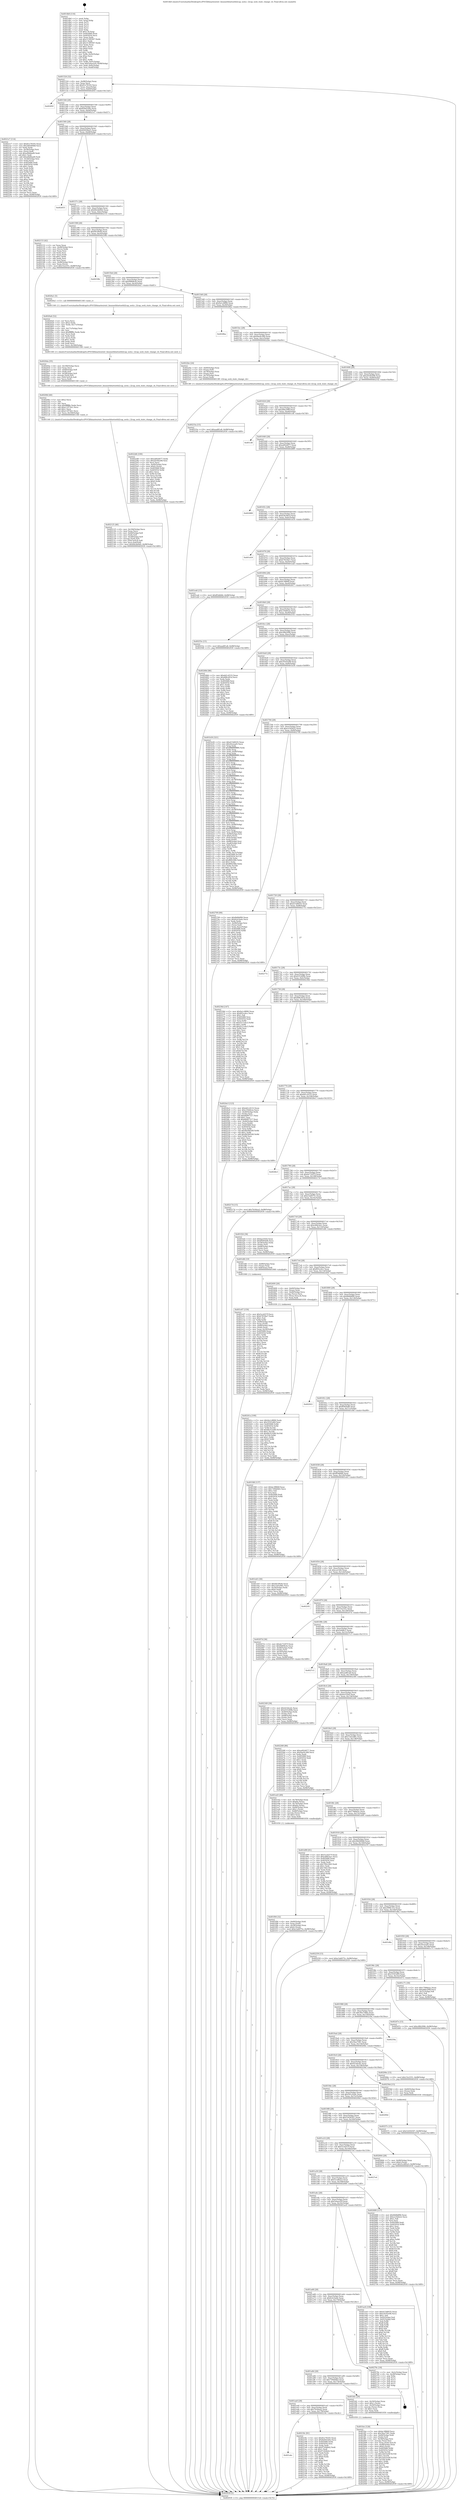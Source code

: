 digraph "0x4014b0" {
  label = "0x4014b0 (/mnt/c/Users/mathe/Desktop/tcc/POCII/binaries/extr_linuxnetbluetoothl2cap_sock.c_l2cap_sock_state_change_cb_Final-ollvm.out::main(0))"
  labelloc = "t"
  node[shape=record]

  Entry [label="",width=0.3,height=0.3,shape=circle,fillcolor=black,style=filled]
  "0x401524" [label="{
     0x401524 [32]\l
     | [instrs]\l
     &nbsp;&nbsp;0x401524 \<+6\>: mov -0x98(%rbp),%eax\l
     &nbsp;&nbsp;0x40152a \<+2\>: mov %eax,%ecx\l
     &nbsp;&nbsp;0x40152c \<+6\>: sub $0x81e78183,%ecx\l
     &nbsp;&nbsp;0x401532 \<+6\>: mov %eax,-0xac(%rbp)\l
     &nbsp;&nbsp;0x401538 \<+6\>: mov %ecx,-0xb0(%rbp)\l
     &nbsp;&nbsp;0x40153e \<+6\>: je 000000000040285f \<main+0x13af\>\l
  }"]
  "0x40285f" [label="{
     0x40285f\l
  }", style=dashed]
  "0x401544" [label="{
     0x401544 [28]\l
     | [instrs]\l
     &nbsp;&nbsp;0x401544 \<+5\>: jmp 0000000000401549 \<main+0x99\>\l
     &nbsp;&nbsp;0x401549 \<+6\>: mov -0xac(%rbp),%eax\l
     &nbsp;&nbsp;0x40154f \<+5\>: sub $0x8264326a,%eax\l
     &nbsp;&nbsp;0x401554 \<+6\>: mov %eax,-0xb4(%rbp)\l
     &nbsp;&nbsp;0x40155a \<+6\>: je 00000000004021e7 \<main+0xd37\>\l
  }"]
  Exit [label="",width=0.3,height=0.3,shape=circle,fillcolor=black,style=filled,peripheries=2]
  "0x4021e7" [label="{
     0x4021e7 [114]\l
     | [instrs]\l
     &nbsp;&nbsp;0x4021e7 \<+5\>: mov $0x81e78183,%eax\l
     &nbsp;&nbsp;0x4021ec \<+5\>: mov $0x28d260b8,%ecx\l
     &nbsp;&nbsp;0x4021f1 \<+2\>: xor %edx,%edx\l
     &nbsp;&nbsp;0x4021f3 \<+4\>: mov -0x58(%rbp),%rsi\l
     &nbsp;&nbsp;0x4021f7 \<+2\>: mov (%rsi),%edi\l
     &nbsp;&nbsp;0x4021f9 \<+6\>: sub $0xa0b8dad9,%edi\l
     &nbsp;&nbsp;0x4021ff \<+3\>: add $0x1,%edi\l
     &nbsp;&nbsp;0x402202 \<+6\>: add $0xa0b8dad9,%edi\l
     &nbsp;&nbsp;0x402208 \<+4\>: mov -0x58(%rbp),%rsi\l
     &nbsp;&nbsp;0x40220c \<+2\>: mov %edi,(%rsi)\l
     &nbsp;&nbsp;0x40220e \<+7\>: mov 0x405068,%edi\l
     &nbsp;&nbsp;0x402215 \<+8\>: mov 0x405054,%r8d\l
     &nbsp;&nbsp;0x40221d \<+3\>: sub $0x1,%edx\l
     &nbsp;&nbsp;0x402220 \<+3\>: mov %edi,%r9d\l
     &nbsp;&nbsp;0x402223 \<+3\>: add %edx,%r9d\l
     &nbsp;&nbsp;0x402226 \<+4\>: imul %r9d,%edi\l
     &nbsp;&nbsp;0x40222a \<+3\>: and $0x1,%edi\l
     &nbsp;&nbsp;0x40222d \<+3\>: cmp $0x0,%edi\l
     &nbsp;&nbsp;0x402230 \<+4\>: sete %r10b\l
     &nbsp;&nbsp;0x402234 \<+4\>: cmp $0xa,%r8d\l
     &nbsp;&nbsp;0x402238 \<+4\>: setl %r11b\l
     &nbsp;&nbsp;0x40223c \<+3\>: mov %r10b,%bl\l
     &nbsp;&nbsp;0x40223f \<+3\>: and %r11b,%bl\l
     &nbsp;&nbsp;0x402242 \<+3\>: xor %r11b,%r10b\l
     &nbsp;&nbsp;0x402245 \<+3\>: or %r10b,%bl\l
     &nbsp;&nbsp;0x402248 \<+3\>: test $0x1,%bl\l
     &nbsp;&nbsp;0x40224b \<+3\>: cmovne %ecx,%eax\l
     &nbsp;&nbsp;0x40224e \<+6\>: mov %eax,-0x98(%rbp)\l
     &nbsp;&nbsp;0x402254 \<+5\>: jmp 0000000000402939 \<main+0x1489\>\l
  }"]
  "0x401560" [label="{
     0x401560 [28]\l
     | [instrs]\l
     &nbsp;&nbsp;0x401560 \<+5\>: jmp 0000000000401565 \<main+0xb5\>\l
     &nbsp;&nbsp;0x401565 \<+6\>: mov -0xac(%rbp),%eax\l
     &nbsp;&nbsp;0x40156b \<+5\>: sub $0x82838ae5,%eax\l
     &nbsp;&nbsp;0x401570 \<+6\>: mov %eax,-0xb8(%rbp)\l
     &nbsp;&nbsp;0x401576 \<+6\>: je 0000000000402655 \<main+0x11a5\>\l
  }"]
  "0x40257c" [label="{
     0x40257c [15]\l
     | [instrs]\l
     &nbsp;&nbsp;0x40257c \<+10\>: movl $0x52456307,-0x98(%rbp)\l
     &nbsp;&nbsp;0x402586 \<+5\>: jmp 0000000000402939 \<main+0x1489\>\l
  }"]
  "0x402655" [label="{
     0x402655\l
  }", style=dashed]
  "0x40157c" [label="{
     0x40157c [28]\l
     | [instrs]\l
     &nbsp;&nbsp;0x40157c \<+5\>: jmp 0000000000401581 \<main+0xd1\>\l
     &nbsp;&nbsp;0x401581 \<+6\>: mov -0xac(%rbp),%eax\l
     &nbsp;&nbsp;0x401587 \<+5\>: sub $0x84cbb9d2,%eax\l
     &nbsp;&nbsp;0x40158c \<+6\>: mov %eax,-0xbc(%rbp)\l
     &nbsp;&nbsp;0x401592 \<+6\>: je 0000000000402153 \<main+0xca3\>\l
  }"]
  "0x40241a" [label="{
     0x40241a [100]\l
     | [instrs]\l
     &nbsp;&nbsp;0x40241a \<+5\>: mov $0x9a1c8890,%edx\l
     &nbsp;&nbsp;0x40241f \<+5\>: mov $0x355f1d09,%esi\l
     &nbsp;&nbsp;0x402424 \<+8\>: mov 0x405068,%r8d\l
     &nbsp;&nbsp;0x40242c \<+8\>: mov 0x405054,%r9d\l
     &nbsp;&nbsp;0x402434 \<+3\>: mov %r8d,%r10d\l
     &nbsp;&nbsp;0x402437 \<+7\>: add $0x8b353280,%r10d\l
     &nbsp;&nbsp;0x40243e \<+4\>: sub $0x1,%r10d\l
     &nbsp;&nbsp;0x402442 \<+7\>: sub $0x8b353280,%r10d\l
     &nbsp;&nbsp;0x402449 \<+4\>: imul %r10d,%r8d\l
     &nbsp;&nbsp;0x40244d \<+4\>: and $0x1,%r8d\l
     &nbsp;&nbsp;0x402451 \<+4\>: cmp $0x0,%r8d\l
     &nbsp;&nbsp;0x402455 \<+4\>: sete %r11b\l
     &nbsp;&nbsp;0x402459 \<+4\>: cmp $0xa,%r9d\l
     &nbsp;&nbsp;0x40245d \<+3\>: setl %bl\l
     &nbsp;&nbsp;0x402460 \<+3\>: mov %r11b,%r14b\l
     &nbsp;&nbsp;0x402463 \<+3\>: and %bl,%r14b\l
     &nbsp;&nbsp;0x402466 \<+3\>: xor %bl,%r11b\l
     &nbsp;&nbsp;0x402469 \<+3\>: or %r11b,%r14b\l
     &nbsp;&nbsp;0x40246c \<+4\>: test $0x1,%r14b\l
     &nbsp;&nbsp;0x402470 \<+3\>: cmovne %esi,%edx\l
     &nbsp;&nbsp;0x402473 \<+6\>: mov %edx,-0x98(%rbp)\l
     &nbsp;&nbsp;0x402479 \<+5\>: jmp 0000000000402939 \<main+0x1489\>\l
  }"]
  "0x402153" [label="{
     0x402153 [42]\l
     | [instrs]\l
     &nbsp;&nbsp;0x402153 \<+2\>: xor %eax,%eax\l
     &nbsp;&nbsp;0x402155 \<+4\>: mov -0x48(%rbp),%rcx\l
     &nbsp;&nbsp;0x402159 \<+2\>: mov (%rcx),%edx\l
     &nbsp;&nbsp;0x40215b \<+2\>: mov %eax,%esi\l
     &nbsp;&nbsp;0x40215d \<+2\>: sub %edx,%esi\l
     &nbsp;&nbsp;0x40215f \<+2\>: mov %eax,%edx\l
     &nbsp;&nbsp;0x402161 \<+3\>: sub $0x1,%edx\l
     &nbsp;&nbsp;0x402164 \<+2\>: add %edx,%esi\l
     &nbsp;&nbsp;0x402166 \<+2\>: sub %esi,%eax\l
     &nbsp;&nbsp;0x402168 \<+4\>: mov -0x48(%rbp),%rcx\l
     &nbsp;&nbsp;0x40216c \<+2\>: mov %eax,(%rcx)\l
     &nbsp;&nbsp;0x40216e \<+10\>: movl $0x15e2351,-0x98(%rbp)\l
     &nbsp;&nbsp;0x402178 \<+5\>: jmp 0000000000402939 \<main+0x1489\>\l
  }"]
  "0x401598" [label="{
     0x401598 [28]\l
     | [instrs]\l
     &nbsp;&nbsp;0x401598 \<+5\>: jmp 000000000040159d \<main+0xed\>\l
     &nbsp;&nbsp;0x40159d \<+6\>: mov -0xac(%rbp),%eax\l
     &nbsp;&nbsp;0x4015a3 \<+5\>: sub $0x941f9ef4,%eax\l
     &nbsp;&nbsp;0x4015a8 \<+6\>: mov %eax,-0xc0(%rbp)\l
     &nbsp;&nbsp;0x4015ae \<+6\>: je 000000000040258b \<main+0x10db\>\l
  }"]
  "0x4022d6" [label="{
     0x4022d6 [100]\l
     | [instrs]\l
     &nbsp;&nbsp;0x4022d6 \<+5\>: mov $0xad92d077,%edx\l
     &nbsp;&nbsp;0x4022db \<+5\>: mov $0xa016b208,%esi\l
     &nbsp;&nbsp;0x4022e0 \<+2\>: xor %ecx,%ecx\l
     &nbsp;&nbsp;0x4022e2 \<+4\>: mov -0x40(%rbp),%rax\l
     &nbsp;&nbsp;0x4022e6 \<+6\>: movl $0x0,(%rax)\l
     &nbsp;&nbsp;0x4022ec \<+8\>: mov 0x405068,%r8d\l
     &nbsp;&nbsp;0x4022f4 \<+8\>: mov 0x405054,%r9d\l
     &nbsp;&nbsp;0x4022fc \<+3\>: sub $0x1,%ecx\l
     &nbsp;&nbsp;0x4022ff \<+3\>: mov %r8d,%r10d\l
     &nbsp;&nbsp;0x402302 \<+3\>: add %ecx,%r10d\l
     &nbsp;&nbsp;0x402305 \<+4\>: imul %r10d,%r8d\l
     &nbsp;&nbsp;0x402309 \<+4\>: and $0x1,%r8d\l
     &nbsp;&nbsp;0x40230d \<+4\>: cmp $0x0,%r8d\l
     &nbsp;&nbsp;0x402311 \<+4\>: sete %r11b\l
     &nbsp;&nbsp;0x402315 \<+4\>: cmp $0xa,%r9d\l
     &nbsp;&nbsp;0x402319 \<+3\>: setl %bl\l
     &nbsp;&nbsp;0x40231c \<+3\>: mov %r11b,%r14b\l
     &nbsp;&nbsp;0x40231f \<+3\>: and %bl,%r14b\l
     &nbsp;&nbsp;0x402322 \<+3\>: xor %bl,%r11b\l
     &nbsp;&nbsp;0x402325 \<+3\>: or %r11b,%r14b\l
     &nbsp;&nbsp;0x402328 \<+4\>: test $0x1,%r14b\l
     &nbsp;&nbsp;0x40232c \<+3\>: cmovne %esi,%edx\l
     &nbsp;&nbsp;0x40232f \<+6\>: mov %edx,-0x98(%rbp)\l
     &nbsp;&nbsp;0x402335 \<+5\>: jmp 0000000000402939 \<main+0x1489\>\l
  }"]
  "0x40258b" [label="{
     0x40258b\l
  }", style=dashed]
  "0x4015b4" [label="{
     0x4015b4 [28]\l
     | [instrs]\l
     &nbsp;&nbsp;0x4015b4 \<+5\>: jmp 00000000004015b9 \<main+0x109\>\l
     &nbsp;&nbsp;0x4015b9 \<+6\>: mov -0xac(%rbp),%eax\l
     &nbsp;&nbsp;0x4015bf \<+5\>: sub $0x94894cfe,%eax\l
     &nbsp;&nbsp;0x4015c4 \<+6\>: mov %eax,-0xc4(%rbp)\l
     &nbsp;&nbsp;0x4015ca \<+6\>: je 00000000004020a1 \<main+0xbf1\>\l
  }"]
  "0x401abc" [label="{
     0x401abc\l
  }", style=dashed]
  "0x4020a1" [label="{
     0x4020a1 [5]\l
     | [instrs]\l
     &nbsp;&nbsp;0x4020a1 \<+5\>: call 0000000000401160 \<next_i\>\l
     | [calls]\l
     &nbsp;&nbsp;0x401160 \{1\} (/mnt/c/Users/mathe/Desktop/tcc/POCII/binaries/extr_linuxnetbluetoothl2cap_sock.c_l2cap_sock_state_change_cb_Final-ollvm.out::next_i)\l
  }"]
  "0x4015d0" [label="{
     0x4015d0 [28]\l
     | [instrs]\l
     &nbsp;&nbsp;0x4015d0 \<+5\>: jmp 00000000004015d5 \<main+0x125\>\l
     &nbsp;&nbsp;0x4015d5 \<+6\>: mov -0xac(%rbp),%eax\l
     &nbsp;&nbsp;0x4015db \<+5\>: sub $0x9a1c8890,%eax\l
     &nbsp;&nbsp;0x4015e0 \<+6\>: mov %eax,-0xc8(%rbp)\l
     &nbsp;&nbsp;0x4015e6 \<+6\>: je 00000000004028ba \<main+0x140a\>\l
  }"]
  "0x40218c" [label="{
     0x40218c [91]\l
     | [instrs]\l
     &nbsp;&nbsp;0x40218c \<+5\>: mov $0x81e78183,%eax\l
     &nbsp;&nbsp;0x402191 \<+5\>: mov $0x8264326a,%ecx\l
     &nbsp;&nbsp;0x402196 \<+7\>: mov 0x405068,%edx\l
     &nbsp;&nbsp;0x40219d \<+7\>: mov 0x405054,%esi\l
     &nbsp;&nbsp;0x4021a4 \<+2\>: mov %edx,%edi\l
     &nbsp;&nbsp;0x4021a6 \<+6\>: add $0x9720db42,%edi\l
     &nbsp;&nbsp;0x4021ac \<+3\>: sub $0x1,%edi\l
     &nbsp;&nbsp;0x4021af \<+6\>: sub $0x9720db42,%edi\l
     &nbsp;&nbsp;0x4021b5 \<+3\>: imul %edi,%edx\l
     &nbsp;&nbsp;0x4021b8 \<+3\>: and $0x1,%edx\l
     &nbsp;&nbsp;0x4021bb \<+3\>: cmp $0x0,%edx\l
     &nbsp;&nbsp;0x4021be \<+4\>: sete %r8b\l
     &nbsp;&nbsp;0x4021c2 \<+3\>: cmp $0xa,%esi\l
     &nbsp;&nbsp;0x4021c5 \<+4\>: setl %r9b\l
     &nbsp;&nbsp;0x4021c9 \<+3\>: mov %r8b,%r10b\l
     &nbsp;&nbsp;0x4021cc \<+3\>: and %r9b,%r10b\l
     &nbsp;&nbsp;0x4021cf \<+3\>: xor %r9b,%r8b\l
     &nbsp;&nbsp;0x4021d2 \<+3\>: or %r8b,%r10b\l
     &nbsp;&nbsp;0x4021d5 \<+4\>: test $0x1,%r10b\l
     &nbsp;&nbsp;0x4021d9 \<+3\>: cmovne %ecx,%eax\l
     &nbsp;&nbsp;0x4021dc \<+6\>: mov %eax,-0x98(%rbp)\l
     &nbsp;&nbsp;0x4021e2 \<+5\>: jmp 0000000000402939 \<main+0x1489\>\l
  }"]
  "0x4028ba" [label="{
     0x4028ba\l
  }", style=dashed]
  "0x4015ec" [label="{
     0x4015ec [28]\l
     | [instrs]\l
     &nbsp;&nbsp;0x4015ec \<+5\>: jmp 00000000004015f1 \<main+0x141\>\l
     &nbsp;&nbsp;0x4015f1 \<+6\>: mov -0xac(%rbp),%eax\l
     &nbsp;&nbsp;0x4015f7 \<+5\>: sub $0x9ae9c289,%eax\l
     &nbsp;&nbsp;0x4015fc \<+6\>: mov %eax,-0xcc(%rbp)\l
     &nbsp;&nbsp;0x401602 \<+6\>: je 00000000004022be \<main+0xe0e\>\l
  }"]
  "0x402125" [label="{
     0x402125 [46]\l
     | [instrs]\l
     &nbsp;&nbsp;0x402125 \<+6\>: mov -0x184(%rbp),%ecx\l
     &nbsp;&nbsp;0x40212b \<+3\>: imul %eax,%ecx\l
     &nbsp;&nbsp;0x40212e \<+4\>: mov -0x60(%rbp),%r8\l
     &nbsp;&nbsp;0x402132 \<+3\>: mov (%r8),%r8\l
     &nbsp;&nbsp;0x402135 \<+4\>: mov -0x58(%rbp),%r9\l
     &nbsp;&nbsp;0x402139 \<+3\>: movslq (%r9),%r9\l
     &nbsp;&nbsp;0x40213c \<+4\>: mov (%r8,%r9,8),%r8\l
     &nbsp;&nbsp;0x402140 \<+4\>: mov %ecx,0x4(%r8)\l
     &nbsp;&nbsp;0x402144 \<+10\>: movl $0x84cbb9d2,-0x98(%rbp)\l
     &nbsp;&nbsp;0x40214e \<+5\>: jmp 0000000000402939 \<main+0x1489\>\l
  }"]
  "0x4022be" [label="{
     0x4022be [24]\l
     | [instrs]\l
     &nbsp;&nbsp;0x4022be \<+4\>: mov -0x60(%rbp),%rax\l
     &nbsp;&nbsp;0x4022c2 \<+3\>: mov (%rax),%rdi\l
     &nbsp;&nbsp;0x4022c5 \<+4\>: mov -0x78(%rbp),%rax\l
     &nbsp;&nbsp;0x4022c9 \<+2\>: mov (%rax),%esi\l
     &nbsp;&nbsp;0x4022cb \<+4\>: mov -0x70(%rbp),%rax\l
     &nbsp;&nbsp;0x4022cf \<+2\>: mov (%rax),%edx\l
     &nbsp;&nbsp;0x4022d1 \<+5\>: call 00000000004013f0 \<l2cap_sock_state_change_cb\>\l
     | [calls]\l
     &nbsp;&nbsp;0x4013f0 \{1\} (/mnt/c/Users/mathe/Desktop/tcc/POCII/binaries/extr_linuxnetbluetoothl2cap_sock.c_l2cap_sock_state_change_cb_Final-ollvm.out::l2cap_sock_state_change_cb)\l
  }"]
  "0x401608" [label="{
     0x401608 [28]\l
     | [instrs]\l
     &nbsp;&nbsp;0x401608 \<+5\>: jmp 000000000040160d \<main+0x15d\>\l
     &nbsp;&nbsp;0x40160d \<+6\>: mov -0xac(%rbp),%eax\l
     &nbsp;&nbsp;0x401613 \<+5\>: sub $0xa016b208,%eax\l
     &nbsp;&nbsp;0x401618 \<+6\>: mov %eax,-0xd0(%rbp)\l
     &nbsp;&nbsp;0x40161e \<+6\>: je 000000000040233a \<main+0xe8a\>\l
  }"]
  "0x4020fd" [label="{
     0x4020fd [40]\l
     | [instrs]\l
     &nbsp;&nbsp;0x4020fd \<+5\>: mov $0x2,%ecx\l
     &nbsp;&nbsp;0x402102 \<+1\>: cltd\l
     &nbsp;&nbsp;0x402103 \<+2\>: idiv %ecx\l
     &nbsp;&nbsp;0x402105 \<+6\>: imul $0xfffffffe,%edx,%ecx\l
     &nbsp;&nbsp;0x40210b \<+6\>: add $0xe13f72b1,%ecx\l
     &nbsp;&nbsp;0x402111 \<+3\>: add $0x1,%ecx\l
     &nbsp;&nbsp;0x402114 \<+6\>: sub $0xe13f72b1,%ecx\l
     &nbsp;&nbsp;0x40211a \<+6\>: mov %ecx,-0x184(%rbp)\l
     &nbsp;&nbsp;0x402120 \<+5\>: call 0000000000401160 \<next_i\>\l
     | [calls]\l
     &nbsp;&nbsp;0x401160 \{1\} (/mnt/c/Users/mathe/Desktop/tcc/POCII/binaries/extr_linuxnetbluetoothl2cap_sock.c_l2cap_sock_state_change_cb_Final-ollvm.out::next_i)\l
  }"]
  "0x40233a" [label="{
     0x40233a [15]\l
     | [instrs]\l
     &nbsp;&nbsp;0x40233a \<+10\>: movl $0xaad81a8,-0x98(%rbp)\l
     &nbsp;&nbsp;0x402344 \<+5\>: jmp 0000000000402939 \<main+0x1489\>\l
  }"]
  "0x401624" [label="{
     0x401624 [28]\l
     | [instrs]\l
     &nbsp;&nbsp;0x401624 \<+5\>: jmp 0000000000401629 \<main+0x179\>\l
     &nbsp;&nbsp;0x401629 \<+6\>: mov -0xac(%rbp),%eax\l
     &nbsp;&nbsp;0x40162f \<+5\>: sub $0xa66e299f,%eax\l
     &nbsp;&nbsp;0x401634 \<+6\>: mov %eax,-0xd4(%rbp)\l
     &nbsp;&nbsp;0x40163a \<+6\>: je 0000000000401c8f \<main+0x7df\>\l
  }"]
  "0x4020da" [label="{
     0x4020da [35]\l
     | [instrs]\l
     &nbsp;&nbsp;0x4020da \<+6\>: mov -0x180(%rbp),%ecx\l
     &nbsp;&nbsp;0x4020e0 \<+3\>: imul %eax,%ecx\l
     &nbsp;&nbsp;0x4020e3 \<+4\>: mov -0x60(%rbp),%r8\l
     &nbsp;&nbsp;0x4020e7 \<+3\>: mov (%r8),%r8\l
     &nbsp;&nbsp;0x4020ea \<+4\>: mov -0x58(%rbp),%r9\l
     &nbsp;&nbsp;0x4020ee \<+3\>: movslq (%r9),%r9\l
     &nbsp;&nbsp;0x4020f1 \<+4\>: mov (%r8,%r9,8),%r8\l
     &nbsp;&nbsp;0x4020f5 \<+3\>: mov %ecx,(%r8)\l
     &nbsp;&nbsp;0x4020f8 \<+5\>: call 0000000000401160 \<next_i\>\l
     | [calls]\l
     &nbsp;&nbsp;0x401160 \{1\} (/mnt/c/Users/mathe/Desktop/tcc/POCII/binaries/extr_linuxnetbluetoothl2cap_sock.c_l2cap_sock_state_change_cb_Final-ollvm.out::next_i)\l
  }"]
  "0x401c8f" [label="{
     0x401c8f\l
  }", style=dashed]
  "0x401640" [label="{
     0x401640 [28]\l
     | [instrs]\l
     &nbsp;&nbsp;0x401640 \<+5\>: jmp 0000000000401645 \<main+0x195\>\l
     &nbsp;&nbsp;0x401645 \<+6\>: mov -0xac(%rbp),%eax\l
     &nbsp;&nbsp;0x40164b \<+5\>: sub $0xad92d077,%eax\l
     &nbsp;&nbsp;0x401650 \<+6\>: mov %eax,-0xd8(%rbp)\l
     &nbsp;&nbsp;0x401656 \<+6\>: je 0000000000402889 \<main+0x13d9\>\l
  }"]
  "0x4020a6" [label="{
     0x4020a6 [52]\l
     | [instrs]\l
     &nbsp;&nbsp;0x4020a6 \<+2\>: xor %ecx,%ecx\l
     &nbsp;&nbsp;0x4020a8 \<+5\>: mov $0x2,%edx\l
     &nbsp;&nbsp;0x4020ad \<+6\>: mov %edx,-0x17c(%rbp)\l
     &nbsp;&nbsp;0x4020b3 \<+1\>: cltd\l
     &nbsp;&nbsp;0x4020b4 \<+6\>: mov -0x17c(%rbp),%esi\l
     &nbsp;&nbsp;0x4020ba \<+2\>: idiv %esi\l
     &nbsp;&nbsp;0x4020bc \<+6\>: imul $0xfffffffe,%edx,%edx\l
     &nbsp;&nbsp;0x4020c2 \<+2\>: mov %ecx,%edi\l
     &nbsp;&nbsp;0x4020c4 \<+2\>: sub %edx,%edi\l
     &nbsp;&nbsp;0x4020c6 \<+2\>: mov %ecx,%edx\l
     &nbsp;&nbsp;0x4020c8 \<+3\>: sub $0x1,%edx\l
     &nbsp;&nbsp;0x4020cb \<+2\>: add %edx,%edi\l
     &nbsp;&nbsp;0x4020cd \<+2\>: sub %edi,%ecx\l
     &nbsp;&nbsp;0x4020cf \<+6\>: mov %ecx,-0x180(%rbp)\l
     &nbsp;&nbsp;0x4020d5 \<+5\>: call 0000000000401160 \<next_i\>\l
     | [calls]\l
     &nbsp;&nbsp;0x401160 \{1\} (/mnt/c/Users/mathe/Desktop/tcc/POCII/binaries/extr_linuxnetbluetoothl2cap_sock.c_l2cap_sock_state_change_cb_Final-ollvm.out::next_i)\l
  }"]
  "0x402889" [label="{
     0x402889\l
  }", style=dashed]
  "0x40165c" [label="{
     0x40165c [28]\l
     | [instrs]\l
     &nbsp;&nbsp;0x40165c \<+5\>: jmp 0000000000401661 \<main+0x1b1\>\l
     &nbsp;&nbsp;0x401661 \<+6\>: mov -0xac(%rbp),%eax\l
     &nbsp;&nbsp;0x401667 \<+5\>: sub $0xb3b34b1f,%eax\l
     &nbsp;&nbsp;0x40166c \<+6\>: mov %eax,-0xdc(%rbp)\l
     &nbsp;&nbsp;0x401672 \<+6\>: je 0000000000401d18 \<main+0x868\>\l
  }"]
  "0x401fee" [label="{
     0x401fee [128]\l
     | [instrs]\l
     &nbsp;&nbsp;0x401fee \<+5\>: mov $0xbc3f866f,%ecx\l
     &nbsp;&nbsp;0x401ff3 \<+5\>: mov $0x3faa7581,%edx\l
     &nbsp;&nbsp;0x401ff8 \<+4\>: mov -0x60(%rbp),%rdi\l
     &nbsp;&nbsp;0x401ffc \<+3\>: mov (%rdi),%rdi\l
     &nbsp;&nbsp;0x401fff \<+4\>: mov -0x58(%rbp),%rsi\l
     &nbsp;&nbsp;0x402003 \<+3\>: movslq (%rsi),%rsi\l
     &nbsp;&nbsp;0x402006 \<+4\>: mov %rax,(%rdi,%rsi,8)\l
     &nbsp;&nbsp;0x40200a \<+4\>: mov -0x48(%rbp),%rax\l
     &nbsp;&nbsp;0x40200e \<+6\>: movl $0x0,(%rax)\l
     &nbsp;&nbsp;0x402014 \<+8\>: mov 0x405068,%r8d\l
     &nbsp;&nbsp;0x40201c \<+8\>: mov 0x405054,%r9d\l
     &nbsp;&nbsp;0x402024 \<+3\>: mov %r8d,%r10d\l
     &nbsp;&nbsp;0x402027 \<+7\>: sub $0x32b55e9f,%r10d\l
     &nbsp;&nbsp;0x40202e \<+4\>: sub $0x1,%r10d\l
     &nbsp;&nbsp;0x402032 \<+7\>: add $0x32b55e9f,%r10d\l
     &nbsp;&nbsp;0x402039 \<+4\>: imul %r10d,%r8d\l
     &nbsp;&nbsp;0x40203d \<+4\>: and $0x1,%r8d\l
     &nbsp;&nbsp;0x402041 \<+4\>: cmp $0x0,%r8d\l
     &nbsp;&nbsp;0x402045 \<+4\>: sete %r11b\l
     &nbsp;&nbsp;0x402049 \<+4\>: cmp $0xa,%r9d\l
     &nbsp;&nbsp;0x40204d \<+3\>: setl %bl\l
     &nbsp;&nbsp;0x402050 \<+3\>: mov %r11b,%r14b\l
     &nbsp;&nbsp;0x402053 \<+3\>: and %bl,%r14b\l
     &nbsp;&nbsp;0x402056 \<+3\>: xor %bl,%r11b\l
     &nbsp;&nbsp;0x402059 \<+3\>: or %r11b,%r14b\l
     &nbsp;&nbsp;0x40205c \<+4\>: test $0x1,%r14b\l
     &nbsp;&nbsp;0x402060 \<+3\>: cmovne %edx,%ecx\l
     &nbsp;&nbsp;0x402063 \<+6\>: mov %ecx,-0x98(%rbp)\l
     &nbsp;&nbsp;0x402069 \<+5\>: jmp 0000000000402939 \<main+0x1489\>\l
  }"]
  "0x401d18" [label="{
     0x401d18\l
  }", style=dashed]
  "0x401678" [label="{
     0x401678 [28]\l
     | [instrs]\l
     &nbsp;&nbsp;0x401678 \<+5\>: jmp 000000000040167d \<main+0x1cd\>\l
     &nbsp;&nbsp;0x40167d \<+6\>: mov -0xac(%rbp),%eax\l
     &nbsp;&nbsp;0x401683 \<+5\>: sub $0xb781fda7,%eax\l
     &nbsp;&nbsp;0x401688 \<+6\>: mov %eax,-0xe0(%rbp)\l
     &nbsp;&nbsp;0x40168e \<+6\>: je 0000000000401ea6 \<main+0x9f6\>\l
  }"]
  "0x401aa0" [label="{
     0x401aa0 [28]\l
     | [instrs]\l
     &nbsp;&nbsp;0x401aa0 \<+5\>: jmp 0000000000401aa5 \<main+0x5f5\>\l
     &nbsp;&nbsp;0x401aa5 \<+6\>: mov -0xac(%rbp),%eax\l
     &nbsp;&nbsp;0x401aab \<+5\>: sub $0x7fc04aa2,%eax\l
     &nbsp;&nbsp;0x401ab0 \<+6\>: mov %eax,-0x178(%rbp)\l
     &nbsp;&nbsp;0x401ab6 \<+6\>: je 000000000040218c \<main+0xcdc\>\l
  }"]
  "0x401ea6" [label="{
     0x401ea6 [15]\l
     | [instrs]\l
     &nbsp;&nbsp;0x401ea6 \<+10\>: movl $0xff5dbfb6,-0x98(%rbp)\l
     &nbsp;&nbsp;0x401eb0 \<+5\>: jmp 0000000000402939 \<main+0x1489\>\l
  }"]
  "0x401694" [label="{
     0x401694 [28]\l
     | [instrs]\l
     &nbsp;&nbsp;0x401694 \<+5\>: jmp 0000000000401699 \<main+0x1e9\>\l
     &nbsp;&nbsp;0x401699 \<+6\>: mov -0xac(%rbp),%eax\l
     &nbsp;&nbsp;0x40169f \<+5\>: sub $0xbc3f866f,%eax\l
     &nbsp;&nbsp;0x4016a4 \<+6\>: mov %eax,-0xe4(%rbp)\l
     &nbsp;&nbsp;0x4016aa \<+6\>: je 0000000000402817 \<main+0x1367\>\l
  }"]
  "0x401fd1" [label="{
     0x401fd1 [29]\l
     | [instrs]\l
     &nbsp;&nbsp;0x401fd1 \<+4\>: mov -0x50(%rbp),%rax\l
     &nbsp;&nbsp;0x401fd5 \<+6\>: movl $0x1,(%rax)\l
     &nbsp;&nbsp;0x401fdb \<+4\>: mov -0x50(%rbp),%rax\l
     &nbsp;&nbsp;0x401fdf \<+3\>: movslq (%rax),%rax\l
     &nbsp;&nbsp;0x401fe2 \<+4\>: shl $0x3,%rax\l
     &nbsp;&nbsp;0x401fe6 \<+3\>: mov %rax,%rdi\l
     &nbsp;&nbsp;0x401fe9 \<+5\>: call 0000000000401050 \<malloc@plt\>\l
     | [calls]\l
     &nbsp;&nbsp;0x401050 \{1\} (unknown)\l
  }"]
  "0x402817" [label="{
     0x402817\l
  }", style=dashed]
  "0x4016b0" [label="{
     0x4016b0 [28]\l
     | [instrs]\l
     &nbsp;&nbsp;0x4016b0 \<+5\>: jmp 00000000004016b5 \<main+0x205\>\l
     &nbsp;&nbsp;0x4016b5 \<+6\>: mov -0xac(%rbp),%eax\l
     &nbsp;&nbsp;0x4016bb \<+5\>: sub $0xc35b8cee,%eax\l
     &nbsp;&nbsp;0x4016c0 \<+6\>: mov %eax,-0xe8(%rbp)\l
     &nbsp;&nbsp;0x4016c6 \<+6\>: je 000000000040255e \<main+0x10ae\>\l
  }"]
  "0x401a84" [label="{
     0x401a84 [28]\l
     | [instrs]\l
     &nbsp;&nbsp;0x401a84 \<+5\>: jmp 0000000000401a89 \<main+0x5d9\>\l
     &nbsp;&nbsp;0x401a89 \<+6\>: mov -0xac(%rbp),%eax\l
     &nbsp;&nbsp;0x401a8f \<+5\>: sub $0x739440b5,%eax\l
     &nbsp;&nbsp;0x401a94 \<+6\>: mov %eax,-0x174(%rbp)\l
     &nbsp;&nbsp;0x401a9a \<+6\>: je 0000000000401fd1 \<main+0xb21\>\l
  }"]
  "0x40255e" [label="{
     0x40255e [15]\l
     | [instrs]\l
     &nbsp;&nbsp;0x40255e \<+10\>: movl $0xaad81a8,-0x98(%rbp)\l
     &nbsp;&nbsp;0x402568 \<+5\>: jmp 0000000000402939 \<main+0x1489\>\l
  }"]
  "0x4016cc" [label="{
     0x4016cc [28]\l
     | [instrs]\l
     &nbsp;&nbsp;0x4016cc \<+5\>: jmp 00000000004016d1 \<main+0x221\>\l
     &nbsp;&nbsp;0x4016d1 \<+6\>: mov -0xac(%rbp),%eax\l
     &nbsp;&nbsp;0x4016d7 \<+5\>: sub $0xc8fb2996,%eax\l
     &nbsp;&nbsp;0x4016dc \<+6\>: mov %eax,-0xec(%rbp)\l
     &nbsp;&nbsp;0x4016e2 \<+6\>: je 000000000040248d \<main+0xfdd\>\l
  }"]
  "0x40276c" [label="{
     0x40276c [18]\l
     | [instrs]\l
     &nbsp;&nbsp;0x40276c \<+3\>: mov -0x2c(%rbp),%eax\l
     &nbsp;&nbsp;0x40276f \<+4\>: lea -0x28(%rbp),%rsp\l
     &nbsp;&nbsp;0x402773 \<+1\>: pop %rbx\l
     &nbsp;&nbsp;0x402774 \<+2\>: pop %r12\l
     &nbsp;&nbsp;0x402776 \<+2\>: pop %r13\l
     &nbsp;&nbsp;0x402778 \<+2\>: pop %r14\l
     &nbsp;&nbsp;0x40277a \<+2\>: pop %r15\l
     &nbsp;&nbsp;0x40277c \<+1\>: pop %rbp\l
     &nbsp;&nbsp;0x40277d \<+1\>: ret\l
  }"]
  "0x40248d" [label="{
     0x40248d [86]\l
     | [instrs]\l
     &nbsp;&nbsp;0x40248d \<+5\>: mov $0xdd1c4533,%eax\l
     &nbsp;&nbsp;0x402492 \<+5\>: mov $0xd68c4f1d,%ecx\l
     &nbsp;&nbsp;0x402497 \<+2\>: xor %edx,%edx\l
     &nbsp;&nbsp;0x402499 \<+7\>: mov 0x405068,%esi\l
     &nbsp;&nbsp;0x4024a0 \<+7\>: mov 0x405054,%edi\l
     &nbsp;&nbsp;0x4024a7 \<+3\>: sub $0x1,%edx\l
     &nbsp;&nbsp;0x4024aa \<+3\>: mov %esi,%r8d\l
     &nbsp;&nbsp;0x4024ad \<+3\>: add %edx,%r8d\l
     &nbsp;&nbsp;0x4024b0 \<+4\>: imul %r8d,%esi\l
     &nbsp;&nbsp;0x4024b4 \<+3\>: and $0x1,%esi\l
     &nbsp;&nbsp;0x4024b7 \<+3\>: cmp $0x0,%esi\l
     &nbsp;&nbsp;0x4024ba \<+4\>: sete %r9b\l
     &nbsp;&nbsp;0x4024be \<+3\>: cmp $0xa,%edi\l
     &nbsp;&nbsp;0x4024c1 \<+4\>: setl %r10b\l
     &nbsp;&nbsp;0x4024c5 \<+3\>: mov %r9b,%r11b\l
     &nbsp;&nbsp;0x4024c8 \<+3\>: and %r10b,%r11b\l
     &nbsp;&nbsp;0x4024cb \<+3\>: xor %r10b,%r9b\l
     &nbsp;&nbsp;0x4024ce \<+3\>: or %r9b,%r11b\l
     &nbsp;&nbsp;0x4024d1 \<+4\>: test $0x1,%r11b\l
     &nbsp;&nbsp;0x4024d5 \<+3\>: cmovne %ecx,%eax\l
     &nbsp;&nbsp;0x4024d8 \<+6\>: mov %eax,-0x98(%rbp)\l
     &nbsp;&nbsp;0x4024de \<+5\>: jmp 0000000000402939 \<main+0x1489\>\l
  }"]
  "0x4016e8" [label="{
     0x4016e8 [28]\l
     | [instrs]\l
     &nbsp;&nbsp;0x4016e8 \<+5\>: jmp 00000000004016ed \<main+0x23d\>\l
     &nbsp;&nbsp;0x4016ed \<+6\>: mov -0xac(%rbp),%eax\l
     &nbsp;&nbsp;0x4016f3 \<+5\>: sub $0xc9165e08,%eax\l
     &nbsp;&nbsp;0x4016f8 \<+6\>: mov %eax,-0xf0(%rbp)\l
     &nbsp;&nbsp;0x4016fe \<+6\>: je 0000000000401b30 \<main+0x680\>\l
  }"]
  "0x401f04" [label="{
     0x401f04 [32]\l
     | [instrs]\l
     &nbsp;&nbsp;0x401f04 \<+4\>: mov -0x60(%rbp),%rdi\l
     &nbsp;&nbsp;0x401f08 \<+3\>: mov %rax,(%rdi)\l
     &nbsp;&nbsp;0x401f0b \<+4\>: mov -0x58(%rbp),%rax\l
     &nbsp;&nbsp;0x401f0f \<+6\>: movl $0x0,(%rax)\l
     &nbsp;&nbsp;0x401f15 \<+10\>: movl $0xe3a6075c,-0x98(%rbp)\l
     &nbsp;&nbsp;0x401f1f \<+5\>: jmp 0000000000402939 \<main+0x1489\>\l
  }"]
  "0x401b30" [label="{
     0x401b30 [321]\l
     | [instrs]\l
     &nbsp;&nbsp;0x401b30 \<+5\>: mov $0xd15d6035,%eax\l
     &nbsp;&nbsp;0x401b35 \<+5\>: mov $0x2fceead5,%ecx\l
     &nbsp;&nbsp;0x401b3a \<+3\>: mov %rsp,%rdx\l
     &nbsp;&nbsp;0x401b3d \<+4\>: add $0xfffffffffffffff0,%rdx\l
     &nbsp;&nbsp;0x401b41 \<+3\>: mov %rdx,%rsp\l
     &nbsp;&nbsp;0x401b44 \<+7\>: mov %rdx,-0x90(%rbp)\l
     &nbsp;&nbsp;0x401b4b \<+3\>: mov %rsp,%rdx\l
     &nbsp;&nbsp;0x401b4e \<+4\>: add $0xfffffffffffffff0,%rdx\l
     &nbsp;&nbsp;0x401b52 \<+3\>: mov %rdx,%rsp\l
     &nbsp;&nbsp;0x401b55 \<+3\>: mov %rsp,%rsi\l
     &nbsp;&nbsp;0x401b58 \<+4\>: add $0xfffffffffffffff0,%rsi\l
     &nbsp;&nbsp;0x401b5c \<+3\>: mov %rsi,%rsp\l
     &nbsp;&nbsp;0x401b5f \<+7\>: mov %rsi,-0x88(%rbp)\l
     &nbsp;&nbsp;0x401b66 \<+3\>: mov %rsp,%rsi\l
     &nbsp;&nbsp;0x401b69 \<+4\>: add $0xfffffffffffffff0,%rsi\l
     &nbsp;&nbsp;0x401b6d \<+3\>: mov %rsi,%rsp\l
     &nbsp;&nbsp;0x401b70 \<+4\>: mov %rsi,-0x80(%rbp)\l
     &nbsp;&nbsp;0x401b74 \<+3\>: mov %rsp,%rsi\l
     &nbsp;&nbsp;0x401b77 \<+4\>: add $0xfffffffffffffff0,%rsi\l
     &nbsp;&nbsp;0x401b7b \<+3\>: mov %rsi,%rsp\l
     &nbsp;&nbsp;0x401b7e \<+4\>: mov %rsi,-0x78(%rbp)\l
     &nbsp;&nbsp;0x401b82 \<+3\>: mov %rsp,%rsi\l
     &nbsp;&nbsp;0x401b85 \<+4\>: add $0xfffffffffffffff0,%rsi\l
     &nbsp;&nbsp;0x401b89 \<+3\>: mov %rsi,%rsp\l
     &nbsp;&nbsp;0x401b8c \<+4\>: mov %rsi,-0x70(%rbp)\l
     &nbsp;&nbsp;0x401b90 \<+3\>: mov %rsp,%rsi\l
     &nbsp;&nbsp;0x401b93 \<+4\>: add $0xfffffffffffffff0,%rsi\l
     &nbsp;&nbsp;0x401b97 \<+3\>: mov %rsi,%rsp\l
     &nbsp;&nbsp;0x401b9a \<+4\>: mov %rsi,-0x68(%rbp)\l
     &nbsp;&nbsp;0x401b9e \<+3\>: mov %rsp,%rsi\l
     &nbsp;&nbsp;0x401ba1 \<+4\>: add $0xfffffffffffffff0,%rsi\l
     &nbsp;&nbsp;0x401ba5 \<+3\>: mov %rsi,%rsp\l
     &nbsp;&nbsp;0x401ba8 \<+4\>: mov %rsi,-0x60(%rbp)\l
     &nbsp;&nbsp;0x401bac \<+3\>: mov %rsp,%rsi\l
     &nbsp;&nbsp;0x401baf \<+4\>: add $0xfffffffffffffff0,%rsi\l
     &nbsp;&nbsp;0x401bb3 \<+3\>: mov %rsi,%rsp\l
     &nbsp;&nbsp;0x401bb6 \<+4\>: mov %rsi,-0x58(%rbp)\l
     &nbsp;&nbsp;0x401bba \<+3\>: mov %rsp,%rsi\l
     &nbsp;&nbsp;0x401bbd \<+4\>: add $0xfffffffffffffff0,%rsi\l
     &nbsp;&nbsp;0x401bc1 \<+3\>: mov %rsi,%rsp\l
     &nbsp;&nbsp;0x401bc4 \<+4\>: mov %rsi,-0x50(%rbp)\l
     &nbsp;&nbsp;0x401bc8 \<+3\>: mov %rsp,%rsi\l
     &nbsp;&nbsp;0x401bcb \<+4\>: add $0xfffffffffffffff0,%rsi\l
     &nbsp;&nbsp;0x401bcf \<+3\>: mov %rsi,%rsp\l
     &nbsp;&nbsp;0x401bd2 \<+4\>: mov %rsi,-0x48(%rbp)\l
     &nbsp;&nbsp;0x401bd6 \<+3\>: mov %rsp,%rsi\l
     &nbsp;&nbsp;0x401bd9 \<+4\>: add $0xfffffffffffffff0,%rsi\l
     &nbsp;&nbsp;0x401bdd \<+3\>: mov %rsi,%rsp\l
     &nbsp;&nbsp;0x401be0 \<+4\>: mov %rsi,-0x40(%rbp)\l
     &nbsp;&nbsp;0x401be4 \<+7\>: mov -0x90(%rbp),%rsi\l
     &nbsp;&nbsp;0x401beb \<+6\>: movl $0x0,(%rsi)\l
     &nbsp;&nbsp;0x401bf1 \<+6\>: mov -0x9c(%rbp),%edi\l
     &nbsp;&nbsp;0x401bf7 \<+2\>: mov %edi,(%rdx)\l
     &nbsp;&nbsp;0x401bf9 \<+7\>: mov -0x88(%rbp),%rsi\l
     &nbsp;&nbsp;0x401c00 \<+7\>: mov -0xa8(%rbp),%r8\l
     &nbsp;&nbsp;0x401c07 \<+3\>: mov %r8,(%rsi)\l
     &nbsp;&nbsp;0x401c0a \<+3\>: cmpl $0x2,(%rdx)\l
     &nbsp;&nbsp;0x401c0d \<+4\>: setne %r9b\l
     &nbsp;&nbsp;0x401c11 \<+4\>: and $0x1,%r9b\l
     &nbsp;&nbsp;0x401c15 \<+4\>: mov %r9b,-0x31(%rbp)\l
     &nbsp;&nbsp;0x401c19 \<+8\>: mov 0x405068,%r10d\l
     &nbsp;&nbsp;0x401c21 \<+8\>: mov 0x405054,%r11d\l
     &nbsp;&nbsp;0x401c29 \<+3\>: mov %r10d,%ebx\l
     &nbsp;&nbsp;0x401c2c \<+6\>: add $0xff69c966,%ebx\l
     &nbsp;&nbsp;0x401c32 \<+3\>: sub $0x1,%ebx\l
     &nbsp;&nbsp;0x401c35 \<+6\>: sub $0xff69c966,%ebx\l
     &nbsp;&nbsp;0x401c3b \<+4\>: imul %ebx,%r10d\l
     &nbsp;&nbsp;0x401c3f \<+4\>: and $0x1,%r10d\l
     &nbsp;&nbsp;0x401c43 \<+4\>: cmp $0x0,%r10d\l
     &nbsp;&nbsp;0x401c47 \<+4\>: sete %r9b\l
     &nbsp;&nbsp;0x401c4b \<+4\>: cmp $0xa,%r11d\l
     &nbsp;&nbsp;0x401c4f \<+4\>: setl %r14b\l
     &nbsp;&nbsp;0x401c53 \<+3\>: mov %r9b,%r15b\l
     &nbsp;&nbsp;0x401c56 \<+3\>: and %r14b,%r15b\l
     &nbsp;&nbsp;0x401c59 \<+3\>: xor %r14b,%r9b\l
     &nbsp;&nbsp;0x401c5c \<+3\>: or %r9b,%r15b\l
     &nbsp;&nbsp;0x401c5f \<+4\>: test $0x1,%r15b\l
     &nbsp;&nbsp;0x401c63 \<+3\>: cmovne %ecx,%eax\l
     &nbsp;&nbsp;0x401c66 \<+6\>: mov %eax,-0x98(%rbp)\l
     &nbsp;&nbsp;0x401c6c \<+5\>: jmp 0000000000402939 \<main+0x1489\>\l
  }"]
  "0x401704" [label="{
     0x401704 [28]\l
     | [instrs]\l
     &nbsp;&nbsp;0x401704 \<+5\>: jmp 0000000000401709 \<main+0x259\>\l
     &nbsp;&nbsp;0x401709 \<+6\>: mov -0xac(%rbp),%eax\l
     &nbsp;&nbsp;0x40170f \<+5\>: sub $0xce182b22,%eax\l
     &nbsp;&nbsp;0x401714 \<+6\>: mov %eax,-0xf4(%rbp)\l
     &nbsp;&nbsp;0x40171a \<+6\>: je 0000000000402709 \<main+0x1259\>\l
  }"]
  "0x401e07" [label="{
     0x401e07 [159]\l
     | [instrs]\l
     &nbsp;&nbsp;0x401e07 \<+5\>: mov $0x5ccd257f,%ecx\l
     &nbsp;&nbsp;0x401e0c \<+5\>: mov $0xb781fda7,%edx\l
     &nbsp;&nbsp;0x401e11 \<+3\>: mov $0x1,%sil\l
     &nbsp;&nbsp;0x401e14 \<+3\>: xor %r8d,%r8d\l
     &nbsp;&nbsp;0x401e17 \<+4\>: mov -0x80(%rbp),%rdi\l
     &nbsp;&nbsp;0x401e1b \<+2\>: mov %eax,(%rdi)\l
     &nbsp;&nbsp;0x401e1d \<+4\>: mov -0x80(%rbp),%rdi\l
     &nbsp;&nbsp;0x401e21 \<+2\>: mov (%rdi),%eax\l
     &nbsp;&nbsp;0x401e23 \<+3\>: mov %eax,-0x30(%rbp)\l
     &nbsp;&nbsp;0x401e26 \<+7\>: mov 0x405068,%eax\l
     &nbsp;&nbsp;0x401e2d \<+8\>: mov 0x405054,%r9d\l
     &nbsp;&nbsp;0x401e35 \<+4\>: sub $0x1,%r8d\l
     &nbsp;&nbsp;0x401e39 \<+3\>: mov %eax,%r10d\l
     &nbsp;&nbsp;0x401e3c \<+3\>: add %r8d,%r10d\l
     &nbsp;&nbsp;0x401e3f \<+4\>: imul %r10d,%eax\l
     &nbsp;&nbsp;0x401e43 \<+3\>: and $0x1,%eax\l
     &nbsp;&nbsp;0x401e46 \<+3\>: cmp $0x0,%eax\l
     &nbsp;&nbsp;0x401e49 \<+4\>: sete %r11b\l
     &nbsp;&nbsp;0x401e4d \<+4\>: cmp $0xa,%r9d\l
     &nbsp;&nbsp;0x401e51 \<+3\>: setl %bl\l
     &nbsp;&nbsp;0x401e54 \<+3\>: mov %r11b,%r14b\l
     &nbsp;&nbsp;0x401e57 \<+4\>: xor $0xff,%r14b\l
     &nbsp;&nbsp;0x401e5b \<+3\>: mov %bl,%r15b\l
     &nbsp;&nbsp;0x401e5e \<+4\>: xor $0xff,%r15b\l
     &nbsp;&nbsp;0x401e62 \<+4\>: xor $0x1,%sil\l
     &nbsp;&nbsp;0x401e66 \<+3\>: mov %r14b,%r12b\l
     &nbsp;&nbsp;0x401e69 \<+4\>: and $0xff,%r12b\l
     &nbsp;&nbsp;0x401e6d \<+3\>: and %sil,%r11b\l
     &nbsp;&nbsp;0x401e70 \<+3\>: mov %r15b,%r13b\l
     &nbsp;&nbsp;0x401e73 \<+4\>: and $0xff,%r13b\l
     &nbsp;&nbsp;0x401e77 \<+3\>: and %sil,%bl\l
     &nbsp;&nbsp;0x401e7a \<+3\>: or %r11b,%r12b\l
     &nbsp;&nbsp;0x401e7d \<+3\>: or %bl,%r13b\l
     &nbsp;&nbsp;0x401e80 \<+3\>: xor %r13b,%r12b\l
     &nbsp;&nbsp;0x401e83 \<+3\>: or %r15b,%r14b\l
     &nbsp;&nbsp;0x401e86 \<+4\>: xor $0xff,%r14b\l
     &nbsp;&nbsp;0x401e8a \<+4\>: or $0x1,%sil\l
     &nbsp;&nbsp;0x401e8e \<+3\>: and %sil,%r14b\l
     &nbsp;&nbsp;0x401e91 \<+3\>: or %r14b,%r12b\l
     &nbsp;&nbsp;0x401e94 \<+4\>: test $0x1,%r12b\l
     &nbsp;&nbsp;0x401e98 \<+3\>: cmovne %edx,%ecx\l
     &nbsp;&nbsp;0x401e9b \<+6\>: mov %ecx,-0x98(%rbp)\l
     &nbsp;&nbsp;0x401ea1 \<+5\>: jmp 0000000000402939 \<main+0x1489\>\l
  }"]
  "0x402709" [label="{
     0x402709 [99]\l
     | [instrs]\l
     &nbsp;&nbsp;0x402709 \<+5\>: mov $0xfb68df90,%eax\l
     &nbsp;&nbsp;0x40270e \<+5\>: mov $0x6cb1befe,%ecx\l
     &nbsp;&nbsp;0x402713 \<+2\>: xor %edx,%edx\l
     &nbsp;&nbsp;0x402715 \<+7\>: mov -0x90(%rbp),%rsi\l
     &nbsp;&nbsp;0x40271c \<+2\>: mov (%rsi),%edi\l
     &nbsp;&nbsp;0x40271e \<+3\>: mov %edi,-0x2c(%rbp)\l
     &nbsp;&nbsp;0x402721 \<+7\>: mov 0x405068,%edi\l
     &nbsp;&nbsp;0x402728 \<+8\>: mov 0x405054,%r8d\l
     &nbsp;&nbsp;0x402730 \<+3\>: sub $0x1,%edx\l
     &nbsp;&nbsp;0x402733 \<+3\>: mov %edi,%r9d\l
     &nbsp;&nbsp;0x402736 \<+3\>: add %edx,%r9d\l
     &nbsp;&nbsp;0x402739 \<+4\>: imul %r9d,%edi\l
     &nbsp;&nbsp;0x40273d \<+3\>: and $0x1,%edi\l
     &nbsp;&nbsp;0x402740 \<+3\>: cmp $0x0,%edi\l
     &nbsp;&nbsp;0x402743 \<+4\>: sete %r10b\l
     &nbsp;&nbsp;0x402747 \<+4\>: cmp $0xa,%r8d\l
     &nbsp;&nbsp;0x40274b \<+4\>: setl %r11b\l
     &nbsp;&nbsp;0x40274f \<+3\>: mov %r10b,%bl\l
     &nbsp;&nbsp;0x402752 \<+3\>: and %r11b,%bl\l
     &nbsp;&nbsp;0x402755 \<+3\>: xor %r11b,%r10b\l
     &nbsp;&nbsp;0x402758 \<+3\>: or %r10b,%bl\l
     &nbsp;&nbsp;0x40275b \<+3\>: test $0x1,%bl\l
     &nbsp;&nbsp;0x40275e \<+3\>: cmovne %ecx,%eax\l
     &nbsp;&nbsp;0x402761 \<+6\>: mov %eax,-0x98(%rbp)\l
     &nbsp;&nbsp;0x402767 \<+5\>: jmp 0000000000402939 \<main+0x1489\>\l
  }"]
  "0x401720" [label="{
     0x401720 [28]\l
     | [instrs]\l
     &nbsp;&nbsp;0x401720 \<+5\>: jmp 0000000000401725 \<main+0x275\>\l
     &nbsp;&nbsp;0x401725 \<+6\>: mov -0xac(%rbp),%eax\l
     &nbsp;&nbsp;0x40172b \<+5\>: sub $0xd15d6035,%eax\l
     &nbsp;&nbsp;0x401730 \<+6\>: mov %eax,-0xf8(%rbp)\l
     &nbsp;&nbsp;0x401736 \<+6\>: je 000000000040277e \<main+0x12ce\>\l
  }"]
  "0x4014b0" [label="{
     0x4014b0 [116]\l
     | [instrs]\l
     &nbsp;&nbsp;0x4014b0 \<+1\>: push %rbp\l
     &nbsp;&nbsp;0x4014b1 \<+3\>: mov %rsp,%rbp\l
     &nbsp;&nbsp;0x4014b4 \<+2\>: push %r15\l
     &nbsp;&nbsp;0x4014b6 \<+2\>: push %r14\l
     &nbsp;&nbsp;0x4014b8 \<+2\>: push %r13\l
     &nbsp;&nbsp;0x4014ba \<+2\>: push %r12\l
     &nbsp;&nbsp;0x4014bc \<+1\>: push %rbx\l
     &nbsp;&nbsp;0x4014bd \<+7\>: sub $0x178,%rsp\l
     &nbsp;&nbsp;0x4014c4 \<+7\>: mov 0x405068,%eax\l
     &nbsp;&nbsp;0x4014cb \<+7\>: mov 0x405054,%ecx\l
     &nbsp;&nbsp;0x4014d2 \<+2\>: mov %eax,%edx\l
     &nbsp;&nbsp;0x4014d4 \<+6\>: sub $0x31399367,%edx\l
     &nbsp;&nbsp;0x4014da \<+3\>: sub $0x1,%edx\l
     &nbsp;&nbsp;0x4014dd \<+6\>: add $0x31399367,%edx\l
     &nbsp;&nbsp;0x4014e3 \<+3\>: imul %edx,%eax\l
     &nbsp;&nbsp;0x4014e6 \<+3\>: and $0x1,%eax\l
     &nbsp;&nbsp;0x4014e9 \<+3\>: cmp $0x0,%eax\l
     &nbsp;&nbsp;0x4014ec \<+4\>: sete %r8b\l
     &nbsp;&nbsp;0x4014f0 \<+4\>: and $0x1,%r8b\l
     &nbsp;&nbsp;0x4014f4 \<+7\>: mov %r8b,-0x92(%rbp)\l
     &nbsp;&nbsp;0x4014fb \<+3\>: cmp $0xa,%ecx\l
     &nbsp;&nbsp;0x4014fe \<+4\>: setl %r8b\l
     &nbsp;&nbsp;0x401502 \<+4\>: and $0x1,%r8b\l
     &nbsp;&nbsp;0x401506 \<+7\>: mov %r8b,-0x91(%rbp)\l
     &nbsp;&nbsp;0x40150d \<+10\>: movl $0x5ebac43f,-0x98(%rbp)\l
     &nbsp;&nbsp;0x401517 \<+6\>: mov %edi,-0x9c(%rbp)\l
     &nbsp;&nbsp;0x40151d \<+7\>: mov %rsi,-0xa8(%rbp)\l
  }"]
  "0x40277e" [label="{
     0x40277e\l
  }", style=dashed]
  "0x40173c" [label="{
     0x40173c [28]\l
     | [instrs]\l
     &nbsp;&nbsp;0x40173c \<+5\>: jmp 0000000000401741 \<main+0x291\>\l
     &nbsp;&nbsp;0x401741 \<+6\>: mov -0xac(%rbp),%eax\l
     &nbsp;&nbsp;0x401747 \<+5\>: sub $0xd1f1d08b,%eax\l
     &nbsp;&nbsp;0x40174c \<+6\>: mov %eax,-0xfc(%rbp)\l
     &nbsp;&nbsp;0x401752 \<+6\>: je 000000000040236d \<main+0xebd\>\l
  }"]
  "0x402939" [label="{
     0x402939 [5]\l
     | [instrs]\l
     &nbsp;&nbsp;0x402939 \<+5\>: jmp 0000000000401524 \<main+0x74\>\l
  }"]
  "0x40236d" [label="{
     0x40236d [147]\l
     | [instrs]\l
     &nbsp;&nbsp;0x40236d \<+5\>: mov $0x9a1c8890,%eax\l
     &nbsp;&nbsp;0x402372 \<+5\>: mov $0xf65ce4cc,%ecx\l
     &nbsp;&nbsp;0x402377 \<+2\>: mov $0x1,%dl\l
     &nbsp;&nbsp;0x402379 \<+7\>: mov 0x405068,%esi\l
     &nbsp;&nbsp;0x402380 \<+7\>: mov 0x405054,%edi\l
     &nbsp;&nbsp;0x402387 \<+3\>: mov %esi,%r8d\l
     &nbsp;&nbsp;0x40238a \<+7\>: sub $0x4311ebc3,%r8d\l
     &nbsp;&nbsp;0x402391 \<+4\>: sub $0x1,%r8d\l
     &nbsp;&nbsp;0x402395 \<+7\>: add $0x4311ebc3,%r8d\l
     &nbsp;&nbsp;0x40239c \<+4\>: imul %r8d,%esi\l
     &nbsp;&nbsp;0x4023a0 \<+3\>: and $0x1,%esi\l
     &nbsp;&nbsp;0x4023a3 \<+3\>: cmp $0x0,%esi\l
     &nbsp;&nbsp;0x4023a6 \<+4\>: sete %r9b\l
     &nbsp;&nbsp;0x4023aa \<+3\>: cmp $0xa,%edi\l
     &nbsp;&nbsp;0x4023ad \<+4\>: setl %r10b\l
     &nbsp;&nbsp;0x4023b1 \<+3\>: mov %r9b,%r11b\l
     &nbsp;&nbsp;0x4023b4 \<+4\>: xor $0xff,%r11b\l
     &nbsp;&nbsp;0x4023b8 \<+3\>: mov %r10b,%bl\l
     &nbsp;&nbsp;0x4023bb \<+3\>: xor $0xff,%bl\l
     &nbsp;&nbsp;0x4023be \<+3\>: xor $0x1,%dl\l
     &nbsp;&nbsp;0x4023c1 \<+3\>: mov %r11b,%r14b\l
     &nbsp;&nbsp;0x4023c4 \<+4\>: and $0xff,%r14b\l
     &nbsp;&nbsp;0x4023c8 \<+3\>: and %dl,%r9b\l
     &nbsp;&nbsp;0x4023cb \<+3\>: mov %bl,%r15b\l
     &nbsp;&nbsp;0x4023ce \<+4\>: and $0xff,%r15b\l
     &nbsp;&nbsp;0x4023d2 \<+3\>: and %dl,%r10b\l
     &nbsp;&nbsp;0x4023d5 \<+3\>: or %r9b,%r14b\l
     &nbsp;&nbsp;0x4023d8 \<+3\>: or %r10b,%r15b\l
     &nbsp;&nbsp;0x4023db \<+3\>: xor %r15b,%r14b\l
     &nbsp;&nbsp;0x4023de \<+3\>: or %bl,%r11b\l
     &nbsp;&nbsp;0x4023e1 \<+4\>: xor $0xff,%r11b\l
     &nbsp;&nbsp;0x4023e5 \<+3\>: or $0x1,%dl\l
     &nbsp;&nbsp;0x4023e8 \<+3\>: and %dl,%r11b\l
     &nbsp;&nbsp;0x4023eb \<+3\>: or %r11b,%r14b\l
     &nbsp;&nbsp;0x4023ee \<+4\>: test $0x1,%r14b\l
     &nbsp;&nbsp;0x4023f2 \<+3\>: cmovne %ecx,%eax\l
     &nbsp;&nbsp;0x4023f5 \<+6\>: mov %eax,-0x98(%rbp)\l
     &nbsp;&nbsp;0x4023fb \<+5\>: jmp 0000000000402939 \<main+0x1489\>\l
  }"]
  "0x401758" [label="{
     0x401758 [28]\l
     | [instrs]\l
     &nbsp;&nbsp;0x401758 \<+5\>: jmp 000000000040175d \<main+0x2ad\>\l
     &nbsp;&nbsp;0x40175d \<+6\>: mov -0xac(%rbp),%eax\l
     &nbsp;&nbsp;0x401763 \<+5\>: sub $0xd68c4f1d,%eax\l
     &nbsp;&nbsp;0x401768 \<+6\>: mov %eax,-0x100(%rbp)\l
     &nbsp;&nbsp;0x40176e \<+6\>: je 00000000004024e3 \<main+0x1033\>\l
  }"]
  "0x401a68" [label="{
     0x401a68 [28]\l
     | [instrs]\l
     &nbsp;&nbsp;0x401a68 \<+5\>: jmp 0000000000401a6d \<main+0x5bd\>\l
     &nbsp;&nbsp;0x401a6d \<+6\>: mov -0xac(%rbp),%eax\l
     &nbsp;&nbsp;0x401a73 \<+5\>: sub $0x6cb1befe,%eax\l
     &nbsp;&nbsp;0x401a78 \<+6\>: mov %eax,-0x170(%rbp)\l
     &nbsp;&nbsp;0x401a7e \<+6\>: je 000000000040276c \<main+0x12bc\>\l
  }"]
  "0x4024e3" [label="{
     0x4024e3 [123]\l
     | [instrs]\l
     &nbsp;&nbsp;0x4024e3 \<+5\>: mov $0xdd1c4533,%eax\l
     &nbsp;&nbsp;0x4024e8 \<+5\>: mov $0xc35b8cee,%ecx\l
     &nbsp;&nbsp;0x4024ed \<+4\>: mov -0x40(%rbp),%rdx\l
     &nbsp;&nbsp;0x4024f1 \<+2\>: mov (%rdx),%esi\l
     &nbsp;&nbsp;0x4024f3 \<+6\>: add $0x66997317,%esi\l
     &nbsp;&nbsp;0x4024f9 \<+3\>: add $0x1,%esi\l
     &nbsp;&nbsp;0x4024fc \<+6\>: sub $0x66997317,%esi\l
     &nbsp;&nbsp;0x402502 \<+4\>: mov -0x40(%rbp),%rdx\l
     &nbsp;&nbsp;0x402506 \<+2\>: mov %esi,(%rdx)\l
     &nbsp;&nbsp;0x402508 \<+7\>: mov 0x405068,%esi\l
     &nbsp;&nbsp;0x40250f \<+7\>: mov 0x405054,%edi\l
     &nbsp;&nbsp;0x402516 \<+3\>: mov %esi,%r8d\l
     &nbsp;&nbsp;0x402519 \<+7\>: sub $0x9b584549,%r8d\l
     &nbsp;&nbsp;0x402520 \<+4\>: sub $0x1,%r8d\l
     &nbsp;&nbsp;0x402524 \<+7\>: add $0x9b584549,%r8d\l
     &nbsp;&nbsp;0x40252b \<+4\>: imul %r8d,%esi\l
     &nbsp;&nbsp;0x40252f \<+3\>: and $0x1,%esi\l
     &nbsp;&nbsp;0x402532 \<+3\>: cmp $0x0,%esi\l
     &nbsp;&nbsp;0x402535 \<+4\>: sete %r9b\l
     &nbsp;&nbsp;0x402539 \<+3\>: cmp $0xa,%edi\l
     &nbsp;&nbsp;0x40253c \<+4\>: setl %r10b\l
     &nbsp;&nbsp;0x402540 \<+3\>: mov %r9b,%r11b\l
     &nbsp;&nbsp;0x402543 \<+3\>: and %r10b,%r11b\l
     &nbsp;&nbsp;0x402546 \<+3\>: xor %r10b,%r9b\l
     &nbsp;&nbsp;0x402549 \<+3\>: or %r9b,%r11b\l
     &nbsp;&nbsp;0x40254c \<+4\>: test $0x1,%r11b\l
     &nbsp;&nbsp;0x402550 \<+3\>: cmovne %ecx,%eax\l
     &nbsp;&nbsp;0x402553 \<+6\>: mov %eax,-0x98(%rbp)\l
     &nbsp;&nbsp;0x402559 \<+5\>: jmp 0000000000402939 \<main+0x1489\>\l
  }"]
  "0x401774" [label="{
     0x401774 [28]\l
     | [instrs]\l
     &nbsp;&nbsp;0x401774 \<+5\>: jmp 0000000000401779 \<main+0x2c9\>\l
     &nbsp;&nbsp;0x401779 \<+6\>: mov -0xac(%rbp),%eax\l
     &nbsp;&nbsp;0x40177f \<+5\>: sub $0xdd1c4533,%eax\l
     &nbsp;&nbsp;0x401784 \<+6\>: mov %eax,-0x104(%rbp)\l
     &nbsp;&nbsp;0x40178a \<+6\>: je 00000000004028e3 \<main+0x1433\>\l
  }"]
  "0x401ac6" [label="{
     0x401ac6 [106]\l
     | [instrs]\l
     &nbsp;&nbsp;0x401ac6 \<+5\>: mov $0xd15d6035,%eax\l
     &nbsp;&nbsp;0x401acb \<+5\>: mov $0xc9165e08,%ecx\l
     &nbsp;&nbsp;0x401ad0 \<+2\>: mov $0x1,%dl\l
     &nbsp;&nbsp;0x401ad2 \<+7\>: mov -0x92(%rbp),%sil\l
     &nbsp;&nbsp;0x401ad9 \<+7\>: mov -0x91(%rbp),%dil\l
     &nbsp;&nbsp;0x401ae0 \<+3\>: mov %sil,%r8b\l
     &nbsp;&nbsp;0x401ae3 \<+4\>: xor $0xff,%r8b\l
     &nbsp;&nbsp;0x401ae7 \<+3\>: mov %dil,%r9b\l
     &nbsp;&nbsp;0x401aea \<+4\>: xor $0xff,%r9b\l
     &nbsp;&nbsp;0x401aee \<+3\>: xor $0x0,%dl\l
     &nbsp;&nbsp;0x401af1 \<+3\>: mov %r8b,%r10b\l
     &nbsp;&nbsp;0x401af4 \<+4\>: and $0x0,%r10b\l
     &nbsp;&nbsp;0x401af8 \<+3\>: and %dl,%sil\l
     &nbsp;&nbsp;0x401afb \<+3\>: mov %r9b,%r11b\l
     &nbsp;&nbsp;0x401afe \<+4\>: and $0x0,%r11b\l
     &nbsp;&nbsp;0x401b02 \<+3\>: and %dl,%dil\l
     &nbsp;&nbsp;0x401b05 \<+3\>: or %sil,%r10b\l
     &nbsp;&nbsp;0x401b08 \<+3\>: or %dil,%r11b\l
     &nbsp;&nbsp;0x401b0b \<+3\>: xor %r11b,%r10b\l
     &nbsp;&nbsp;0x401b0e \<+3\>: or %r9b,%r8b\l
     &nbsp;&nbsp;0x401b11 \<+4\>: xor $0xff,%r8b\l
     &nbsp;&nbsp;0x401b15 \<+3\>: or $0x0,%dl\l
     &nbsp;&nbsp;0x401b18 \<+3\>: and %dl,%r8b\l
     &nbsp;&nbsp;0x401b1b \<+3\>: or %r8b,%r10b\l
     &nbsp;&nbsp;0x401b1e \<+4\>: test $0x1,%r10b\l
     &nbsp;&nbsp;0x401b22 \<+3\>: cmovne %ecx,%eax\l
     &nbsp;&nbsp;0x401b25 \<+6\>: mov %eax,-0x98(%rbp)\l
     &nbsp;&nbsp;0x401b2b \<+5\>: jmp 0000000000402939 \<main+0x1489\>\l
  }"]
  "0x4028e3" [label="{
     0x4028e3\l
  }", style=dashed]
  "0x401790" [label="{
     0x401790 [28]\l
     | [instrs]\l
     &nbsp;&nbsp;0x401790 \<+5\>: jmp 0000000000401795 \<main+0x2e5\>\l
     &nbsp;&nbsp;0x401795 \<+6\>: mov -0xac(%rbp),%eax\l
     &nbsp;&nbsp;0x40179b \<+5\>: sub $0xde73297f,%eax\l
     &nbsp;&nbsp;0x4017a0 \<+6\>: mov %eax,-0x108(%rbp)\l
     &nbsp;&nbsp;0x4017a6 \<+6\>: je 000000000040217d \<main+0xccd\>\l
  }"]
  "0x401a4c" [label="{
     0x401a4c [28]\l
     | [instrs]\l
     &nbsp;&nbsp;0x401a4c \<+5\>: jmp 0000000000401a51 \<main+0x5a1\>\l
     &nbsp;&nbsp;0x401a51 \<+6\>: mov -0xac(%rbp),%eax\l
     &nbsp;&nbsp;0x401a57 \<+5\>: sub $0x5ebac43f,%eax\l
     &nbsp;&nbsp;0x401a5c \<+6\>: mov %eax,-0x16c(%rbp)\l
     &nbsp;&nbsp;0x401a62 \<+6\>: je 0000000000401ac6 \<main+0x616\>\l
  }"]
  "0x40217d" [label="{
     0x40217d [15]\l
     | [instrs]\l
     &nbsp;&nbsp;0x40217d \<+10\>: movl $0x7fc04aa2,-0x98(%rbp)\l
     &nbsp;&nbsp;0x402187 \<+5\>: jmp 0000000000402939 \<main+0x1489\>\l
  }"]
  "0x4017ac" [label="{
     0x4017ac [28]\l
     | [instrs]\l
     &nbsp;&nbsp;0x4017ac \<+5\>: jmp 00000000004017b1 \<main+0x301\>\l
     &nbsp;&nbsp;0x4017b1 \<+6\>: mov -0xac(%rbp),%eax\l
     &nbsp;&nbsp;0x4017b7 \<+5\>: sub $0xe3a6075c,%eax\l
     &nbsp;&nbsp;0x4017bc \<+6\>: mov %eax,-0x10c(%rbp)\l
     &nbsp;&nbsp;0x4017c2 \<+6\>: je 0000000000401f24 \<main+0xa74\>\l
  }"]
  "0x402680" [label="{
     0x402680 [137]\l
     | [instrs]\l
     &nbsp;&nbsp;0x402680 \<+5\>: mov $0xfb68df90,%eax\l
     &nbsp;&nbsp;0x402685 \<+5\>: mov $0xce182b22,%ecx\l
     &nbsp;&nbsp;0x40268a \<+2\>: mov $0x1,%dl\l
     &nbsp;&nbsp;0x40268c \<+2\>: xor %esi,%esi\l
     &nbsp;&nbsp;0x40268e \<+7\>: mov 0x405068,%edi\l
     &nbsp;&nbsp;0x402695 \<+8\>: mov 0x405054,%r8d\l
     &nbsp;&nbsp;0x40269d \<+3\>: sub $0x1,%esi\l
     &nbsp;&nbsp;0x4026a0 \<+3\>: mov %edi,%r9d\l
     &nbsp;&nbsp;0x4026a3 \<+3\>: add %esi,%r9d\l
     &nbsp;&nbsp;0x4026a6 \<+4\>: imul %r9d,%edi\l
     &nbsp;&nbsp;0x4026aa \<+3\>: and $0x1,%edi\l
     &nbsp;&nbsp;0x4026ad \<+3\>: cmp $0x0,%edi\l
     &nbsp;&nbsp;0x4026b0 \<+4\>: sete %r10b\l
     &nbsp;&nbsp;0x4026b4 \<+4\>: cmp $0xa,%r8d\l
     &nbsp;&nbsp;0x4026b8 \<+4\>: setl %r11b\l
     &nbsp;&nbsp;0x4026bc \<+3\>: mov %r10b,%bl\l
     &nbsp;&nbsp;0x4026bf \<+3\>: xor $0xff,%bl\l
     &nbsp;&nbsp;0x4026c2 \<+3\>: mov %r11b,%r14b\l
     &nbsp;&nbsp;0x4026c5 \<+4\>: xor $0xff,%r14b\l
     &nbsp;&nbsp;0x4026c9 \<+3\>: xor $0x0,%dl\l
     &nbsp;&nbsp;0x4026cc \<+3\>: mov %bl,%r15b\l
     &nbsp;&nbsp;0x4026cf \<+4\>: and $0x0,%r15b\l
     &nbsp;&nbsp;0x4026d3 \<+3\>: and %dl,%r10b\l
     &nbsp;&nbsp;0x4026d6 \<+3\>: mov %r14b,%r12b\l
     &nbsp;&nbsp;0x4026d9 \<+4\>: and $0x0,%r12b\l
     &nbsp;&nbsp;0x4026dd \<+3\>: and %dl,%r11b\l
     &nbsp;&nbsp;0x4026e0 \<+3\>: or %r10b,%r15b\l
     &nbsp;&nbsp;0x4026e3 \<+3\>: or %r11b,%r12b\l
     &nbsp;&nbsp;0x4026e6 \<+3\>: xor %r12b,%r15b\l
     &nbsp;&nbsp;0x4026e9 \<+3\>: or %r14b,%bl\l
     &nbsp;&nbsp;0x4026ec \<+3\>: xor $0xff,%bl\l
     &nbsp;&nbsp;0x4026ef \<+3\>: or $0x0,%dl\l
     &nbsp;&nbsp;0x4026f2 \<+2\>: and %dl,%bl\l
     &nbsp;&nbsp;0x4026f4 \<+3\>: or %bl,%r15b\l
     &nbsp;&nbsp;0x4026f7 \<+4\>: test $0x1,%r15b\l
     &nbsp;&nbsp;0x4026fb \<+3\>: cmovne %ecx,%eax\l
     &nbsp;&nbsp;0x4026fe \<+6\>: mov %eax,-0x98(%rbp)\l
     &nbsp;&nbsp;0x402704 \<+5\>: jmp 0000000000402939 \<main+0x1489\>\l
  }"]
  "0x401f24" [label="{
     0x401f24 [36]\l
     | [instrs]\l
     &nbsp;&nbsp;0x401f24 \<+5\>: mov $0xba1f5b4,%eax\l
     &nbsp;&nbsp;0x401f29 \<+5\>: mov $0xff585bd6,%ecx\l
     &nbsp;&nbsp;0x401f2e \<+4\>: mov -0x58(%rbp),%rdx\l
     &nbsp;&nbsp;0x401f32 \<+2\>: mov (%rdx),%esi\l
     &nbsp;&nbsp;0x401f34 \<+4\>: mov -0x68(%rbp),%rdx\l
     &nbsp;&nbsp;0x401f38 \<+2\>: cmp (%rdx),%esi\l
     &nbsp;&nbsp;0x401f3a \<+3\>: cmovl %ecx,%eax\l
     &nbsp;&nbsp;0x401f3d \<+6\>: mov %eax,-0x98(%rbp)\l
     &nbsp;&nbsp;0x401f43 \<+5\>: jmp 0000000000402939 \<main+0x1489\>\l
  }"]
  "0x4017c8" [label="{
     0x4017c8 [28]\l
     | [instrs]\l
     &nbsp;&nbsp;0x4017c8 \<+5\>: jmp 00000000004017cd \<main+0x31d\>\l
     &nbsp;&nbsp;0x4017cd \<+6\>: mov -0xac(%rbp),%eax\l
     &nbsp;&nbsp;0x4017d3 \<+5\>: sub $0xe48b3acc,%eax\l
     &nbsp;&nbsp;0x4017d8 \<+6\>: mov %eax,-0x110(%rbp)\l
     &nbsp;&nbsp;0x4017de \<+6\>: je 0000000000401df4 \<main+0x944\>\l
  }"]
  "0x401a30" [label="{
     0x401a30 [28]\l
     | [instrs]\l
     &nbsp;&nbsp;0x401a30 \<+5\>: jmp 0000000000401a35 \<main+0x585\>\l
     &nbsp;&nbsp;0x401a35 \<+6\>: mov -0xac(%rbp),%eax\l
     &nbsp;&nbsp;0x401a3b \<+5\>: sub $0x5ccd82a3,%eax\l
     &nbsp;&nbsp;0x401a40 \<+6\>: mov %eax,-0x168(%rbp)\l
     &nbsp;&nbsp;0x401a46 \<+6\>: je 0000000000402680 \<main+0x11d0\>\l
  }"]
  "0x401df4" [label="{
     0x401df4 [19]\l
     | [instrs]\l
     &nbsp;&nbsp;0x401df4 \<+7\>: mov -0x88(%rbp),%rax\l
     &nbsp;&nbsp;0x401dfb \<+3\>: mov (%rax),%rax\l
     &nbsp;&nbsp;0x401dfe \<+4\>: mov 0x8(%rax),%rdi\l
     &nbsp;&nbsp;0x401e02 \<+5\>: call 0000000000401060 \<atoi@plt\>\l
     | [calls]\l
     &nbsp;&nbsp;0x401060 \{1\} (unknown)\l
  }"]
  "0x4017e4" [label="{
     0x4017e4 [28]\l
     | [instrs]\l
     &nbsp;&nbsp;0x4017e4 \<+5\>: jmp 00000000004017e9 \<main+0x339\>\l
     &nbsp;&nbsp;0x4017e9 \<+6\>: mov -0xac(%rbp),%eax\l
     &nbsp;&nbsp;0x4017ef \<+5\>: sub $0xf65ce4cc,%eax\l
     &nbsp;&nbsp;0x4017f4 \<+6\>: mov %eax,-0x114(%rbp)\l
     &nbsp;&nbsp;0x4017fa \<+6\>: je 0000000000402400 \<main+0xf50\>\l
  }"]
  "0x4027e4" [label="{
     0x4027e4\l
  }", style=dashed]
  "0x402400" [label="{
     0x402400 [26]\l
     | [instrs]\l
     &nbsp;&nbsp;0x402400 \<+4\>: mov -0x60(%rbp),%rax\l
     &nbsp;&nbsp;0x402404 \<+3\>: mov (%rax),%rax\l
     &nbsp;&nbsp;0x402407 \<+4\>: mov -0x40(%rbp),%rcx\l
     &nbsp;&nbsp;0x40240b \<+3\>: movslq (%rcx),%rcx\l
     &nbsp;&nbsp;0x40240e \<+4\>: mov (%rax,%rcx,8),%rax\l
     &nbsp;&nbsp;0x402412 \<+3\>: mov %rax,%rdi\l
     &nbsp;&nbsp;0x402415 \<+5\>: call 0000000000401030 \<free@plt\>\l
     | [calls]\l
     &nbsp;&nbsp;0x401030 \{1\} (unknown)\l
  }"]
  "0x401800" [label="{
     0x401800 [28]\l
     | [instrs]\l
     &nbsp;&nbsp;0x401800 \<+5\>: jmp 0000000000401805 \<main+0x355\>\l
     &nbsp;&nbsp;0x401805 \<+6\>: mov -0xac(%rbp),%eax\l
     &nbsp;&nbsp;0x40180b \<+5\>: sub $0xfb68df90,%eax\l
     &nbsp;&nbsp;0x401810 \<+6\>: mov %eax,-0x118(%rbp)\l
     &nbsp;&nbsp;0x401816 \<+6\>: je 0000000000402921 \<main+0x1471\>\l
  }"]
  "0x401a14" [label="{
     0x401a14 [28]\l
     | [instrs]\l
     &nbsp;&nbsp;0x401a14 \<+5\>: jmp 0000000000401a19 \<main+0x569\>\l
     &nbsp;&nbsp;0x401a19 \<+6\>: mov -0xac(%rbp),%eax\l
     &nbsp;&nbsp;0x401a1f \<+5\>: sub $0x5ccd257f,%eax\l
     &nbsp;&nbsp;0x401a24 \<+6\>: mov %eax,-0x164(%rbp)\l
     &nbsp;&nbsp;0x401a2a \<+6\>: je 00000000004027e4 \<main+0x1334\>\l
  }"]
  "0x402921" [label="{
     0x402921\l
  }", style=dashed]
  "0x40181c" [label="{
     0x40181c [28]\l
     | [instrs]\l
     &nbsp;&nbsp;0x40181c \<+5\>: jmp 0000000000401821 \<main+0x371\>\l
     &nbsp;&nbsp;0x401821 \<+6\>: mov -0xac(%rbp),%eax\l
     &nbsp;&nbsp;0x401827 \<+5\>: sub $0xff585bd6,%eax\l
     &nbsp;&nbsp;0x40182c \<+6\>: mov %eax,-0x11c(%rbp)\l
     &nbsp;&nbsp;0x401832 \<+6\>: je 0000000000401f48 \<main+0xa98\>\l
  }"]
  "0x402664" [label="{
     0x402664 [28]\l
     | [instrs]\l
     &nbsp;&nbsp;0x402664 \<+7\>: mov -0x90(%rbp),%rax\l
     &nbsp;&nbsp;0x40266b \<+6\>: movl $0x0,(%rax)\l
     &nbsp;&nbsp;0x402671 \<+10\>: movl $0x5ccd82a3,-0x98(%rbp)\l
     &nbsp;&nbsp;0x40267b \<+5\>: jmp 0000000000402939 \<main+0x1489\>\l
  }"]
  "0x401f48" [label="{
     0x401f48 [137]\l
     | [instrs]\l
     &nbsp;&nbsp;0x401f48 \<+5\>: mov $0xbc3f866f,%eax\l
     &nbsp;&nbsp;0x401f4d \<+5\>: mov $0x739440b5,%ecx\l
     &nbsp;&nbsp;0x401f52 \<+2\>: mov $0x1,%dl\l
     &nbsp;&nbsp;0x401f54 \<+2\>: xor %esi,%esi\l
     &nbsp;&nbsp;0x401f56 \<+7\>: mov 0x405068,%edi\l
     &nbsp;&nbsp;0x401f5d \<+8\>: mov 0x405054,%r8d\l
     &nbsp;&nbsp;0x401f65 \<+3\>: sub $0x1,%esi\l
     &nbsp;&nbsp;0x401f68 \<+3\>: mov %edi,%r9d\l
     &nbsp;&nbsp;0x401f6b \<+3\>: add %esi,%r9d\l
     &nbsp;&nbsp;0x401f6e \<+4\>: imul %r9d,%edi\l
     &nbsp;&nbsp;0x401f72 \<+3\>: and $0x1,%edi\l
     &nbsp;&nbsp;0x401f75 \<+3\>: cmp $0x0,%edi\l
     &nbsp;&nbsp;0x401f78 \<+4\>: sete %r10b\l
     &nbsp;&nbsp;0x401f7c \<+4\>: cmp $0xa,%r8d\l
     &nbsp;&nbsp;0x401f80 \<+4\>: setl %r11b\l
     &nbsp;&nbsp;0x401f84 \<+3\>: mov %r10b,%bl\l
     &nbsp;&nbsp;0x401f87 \<+3\>: xor $0xff,%bl\l
     &nbsp;&nbsp;0x401f8a \<+3\>: mov %r11b,%r14b\l
     &nbsp;&nbsp;0x401f8d \<+4\>: xor $0xff,%r14b\l
     &nbsp;&nbsp;0x401f91 \<+3\>: xor $0x0,%dl\l
     &nbsp;&nbsp;0x401f94 \<+3\>: mov %bl,%r15b\l
     &nbsp;&nbsp;0x401f97 \<+4\>: and $0x0,%r15b\l
     &nbsp;&nbsp;0x401f9b \<+3\>: and %dl,%r10b\l
     &nbsp;&nbsp;0x401f9e \<+3\>: mov %r14b,%r12b\l
     &nbsp;&nbsp;0x401fa1 \<+4\>: and $0x0,%r12b\l
     &nbsp;&nbsp;0x401fa5 \<+3\>: and %dl,%r11b\l
     &nbsp;&nbsp;0x401fa8 \<+3\>: or %r10b,%r15b\l
     &nbsp;&nbsp;0x401fab \<+3\>: or %r11b,%r12b\l
     &nbsp;&nbsp;0x401fae \<+3\>: xor %r12b,%r15b\l
     &nbsp;&nbsp;0x401fb1 \<+3\>: or %r14b,%bl\l
     &nbsp;&nbsp;0x401fb4 \<+3\>: xor $0xff,%bl\l
     &nbsp;&nbsp;0x401fb7 \<+3\>: or $0x0,%dl\l
     &nbsp;&nbsp;0x401fba \<+2\>: and %dl,%bl\l
     &nbsp;&nbsp;0x401fbc \<+3\>: or %bl,%r15b\l
     &nbsp;&nbsp;0x401fbf \<+4\>: test $0x1,%r15b\l
     &nbsp;&nbsp;0x401fc3 \<+3\>: cmovne %ecx,%eax\l
     &nbsp;&nbsp;0x401fc6 \<+6\>: mov %eax,-0x98(%rbp)\l
     &nbsp;&nbsp;0x401fcc \<+5\>: jmp 0000000000402939 \<main+0x1489\>\l
  }"]
  "0x401838" [label="{
     0x401838 [28]\l
     | [instrs]\l
     &nbsp;&nbsp;0x401838 \<+5\>: jmp 000000000040183d \<main+0x38d\>\l
     &nbsp;&nbsp;0x40183d \<+6\>: mov -0xac(%rbp),%eax\l
     &nbsp;&nbsp;0x401843 \<+5\>: sub $0xff5dbfb6,%eax\l
     &nbsp;&nbsp;0x401848 \<+6\>: mov %eax,-0x120(%rbp)\l
     &nbsp;&nbsp;0x40184e \<+6\>: je 0000000000401eb5 \<main+0xa05\>\l
  }"]
  "0x4019f8" [label="{
     0x4019f8 [28]\l
     | [instrs]\l
     &nbsp;&nbsp;0x4019f8 \<+5\>: jmp 00000000004019fd \<main+0x54d\>\l
     &nbsp;&nbsp;0x4019fd \<+6\>: mov -0xac(%rbp),%eax\l
     &nbsp;&nbsp;0x401a03 \<+5\>: sub $0x52456307,%eax\l
     &nbsp;&nbsp;0x401a08 \<+6\>: mov %eax,-0x160(%rbp)\l
     &nbsp;&nbsp;0x401a0e \<+6\>: je 0000000000402664 \<main+0x11b4\>\l
  }"]
  "0x401eb5" [label="{
     0x401eb5 [30]\l
     | [instrs]\l
     &nbsp;&nbsp;0x401eb5 \<+5\>: mov $0x941f9ef4,%eax\l
     &nbsp;&nbsp;0x401eba \<+5\>: mov $0x15d3c881,%ecx\l
     &nbsp;&nbsp;0x401ebf \<+3\>: mov -0x30(%rbp),%edx\l
     &nbsp;&nbsp;0x401ec2 \<+3\>: cmp $0x0,%edx\l
     &nbsp;&nbsp;0x401ec5 \<+3\>: cmove %ecx,%eax\l
     &nbsp;&nbsp;0x401ec8 \<+6\>: mov %eax,-0x98(%rbp)\l
     &nbsp;&nbsp;0x401ece \<+5\>: jmp 0000000000402939 \<main+0x1489\>\l
  }"]
  "0x401854" [label="{
     0x401854 [28]\l
     | [instrs]\l
     &nbsp;&nbsp;0x401854 \<+5\>: jmp 0000000000401859 \<main+0x3a9\>\l
     &nbsp;&nbsp;0x401859 \<+6\>: mov -0xac(%rbp),%eax\l
     &nbsp;&nbsp;0x40185f \<+5\>: sub $0xca2340,%eax\l
     &nbsp;&nbsp;0x401864 \<+6\>: mov %eax,-0x124(%rbp)\l
     &nbsp;&nbsp;0x40186a \<+6\>: je 00000000004025f5 \<main+0x1145\>\l
  }"]
  "0x40290d" [label="{
     0x40290d\l
  }", style=dashed]
  "0x4025f5" [label="{
     0x4025f5\l
  }", style=dashed]
  "0x401870" [label="{
     0x401870 [28]\l
     | [instrs]\l
     &nbsp;&nbsp;0x401870 \<+5\>: jmp 0000000000401875 \<main+0x3c5\>\l
     &nbsp;&nbsp;0x401875 \<+6\>: mov -0xac(%rbp),%eax\l
     &nbsp;&nbsp;0x40187b \<+5\>: sub $0x15e2351,%eax\l
     &nbsp;&nbsp;0x401880 \<+6\>: mov %eax,-0x128(%rbp)\l
     &nbsp;&nbsp;0x401886 \<+6\>: je 000000000040207d \<main+0xbcd\>\l
  }"]
  "0x4019dc" [label="{
     0x4019dc [28]\l
     | [instrs]\l
     &nbsp;&nbsp;0x4019dc \<+5\>: jmp 00000000004019e1 \<main+0x531\>\l
     &nbsp;&nbsp;0x4019e1 \<+6\>: mov -0xac(%rbp),%eax\l
     &nbsp;&nbsp;0x4019e7 \<+5\>: sub $0x501c02dc,%eax\l
     &nbsp;&nbsp;0x4019ec \<+6\>: mov %eax,-0x15c(%rbp)\l
     &nbsp;&nbsp;0x4019f2 \<+6\>: je 000000000040290d \<main+0x145d\>\l
  }"]
  "0x40207d" [label="{
     0x40207d [36]\l
     | [instrs]\l
     &nbsp;&nbsp;0x40207d \<+5\>: mov $0xde73297f,%eax\l
     &nbsp;&nbsp;0x402082 \<+5\>: mov $0x94894cfe,%ecx\l
     &nbsp;&nbsp;0x402087 \<+4\>: mov -0x48(%rbp),%rdx\l
     &nbsp;&nbsp;0x40208b \<+2\>: mov (%rdx),%esi\l
     &nbsp;&nbsp;0x40208d \<+4\>: mov -0x50(%rbp),%rdx\l
     &nbsp;&nbsp;0x402091 \<+2\>: cmp (%rdx),%esi\l
     &nbsp;&nbsp;0x402093 \<+3\>: cmovl %ecx,%eax\l
     &nbsp;&nbsp;0x402096 \<+6\>: mov %eax,-0x98(%rbp)\l
     &nbsp;&nbsp;0x40209c \<+5\>: jmp 0000000000402939 \<main+0x1489\>\l
  }"]
  "0x40188c" [label="{
     0x40188c [28]\l
     | [instrs]\l
     &nbsp;&nbsp;0x40188c \<+5\>: jmp 0000000000401891 \<main+0x3e1\>\l
     &nbsp;&nbsp;0x401891 \<+6\>: mov -0xac(%rbp),%eax\l
     &nbsp;&nbsp;0x401897 \<+5\>: sub $0x2e68fc1,%eax\l
     &nbsp;&nbsp;0x40189c \<+6\>: mov %eax,-0x12c(%rbp)\l
     &nbsp;&nbsp;0x4018a2 \<+6\>: je 00000000004027c3 \<main+0x1313\>\l
  }"]
  "0x40256d" [label="{
     0x40256d [15]\l
     | [instrs]\l
     &nbsp;&nbsp;0x40256d \<+4\>: mov -0x60(%rbp),%rax\l
     &nbsp;&nbsp;0x402571 \<+3\>: mov (%rax),%rax\l
     &nbsp;&nbsp;0x402574 \<+3\>: mov %rax,%rdi\l
     &nbsp;&nbsp;0x402577 \<+5\>: call 0000000000401030 \<free@plt\>\l
     | [calls]\l
     &nbsp;&nbsp;0x401030 \{1\} (unknown)\l
  }"]
  "0x4027c3" [label="{
     0x4027c3\l
  }", style=dashed]
  "0x4018a8" [label="{
     0x4018a8 [28]\l
     | [instrs]\l
     &nbsp;&nbsp;0x4018a8 \<+5\>: jmp 00000000004018ad \<main+0x3fd\>\l
     &nbsp;&nbsp;0x4018ad \<+6\>: mov -0xac(%rbp),%eax\l
     &nbsp;&nbsp;0x4018b3 \<+5\>: sub $0xaad81a8,%eax\l
     &nbsp;&nbsp;0x4018b8 \<+6\>: mov %eax,-0x130(%rbp)\l
     &nbsp;&nbsp;0x4018be \<+6\>: je 0000000000402349 \<main+0xe99\>\l
  }"]
  "0x4019c0" [label="{
     0x4019c0 [28]\l
     | [instrs]\l
     &nbsp;&nbsp;0x4019c0 \<+5\>: jmp 00000000004019c5 \<main+0x515\>\l
     &nbsp;&nbsp;0x4019c5 \<+6\>: mov -0xac(%rbp),%eax\l
     &nbsp;&nbsp;0x4019cb \<+5\>: sub $0x423dcefc,%eax\l
     &nbsp;&nbsp;0x4019d0 \<+6\>: mov %eax,-0x158(%rbp)\l
     &nbsp;&nbsp;0x4019d6 \<+6\>: je 000000000040256d \<main+0x10bd\>\l
  }"]
  "0x402349" [label="{
     0x402349 [36]\l
     | [instrs]\l
     &nbsp;&nbsp;0x402349 \<+5\>: mov $0x423dcefc,%eax\l
     &nbsp;&nbsp;0x40234e \<+5\>: mov $0xd1f1d08b,%ecx\l
     &nbsp;&nbsp;0x402353 \<+4\>: mov -0x40(%rbp),%rdx\l
     &nbsp;&nbsp;0x402357 \<+2\>: mov (%rdx),%esi\l
     &nbsp;&nbsp;0x402359 \<+4\>: mov -0x68(%rbp),%rdx\l
     &nbsp;&nbsp;0x40235d \<+2\>: cmp (%rdx),%esi\l
     &nbsp;&nbsp;0x40235f \<+3\>: cmovl %ecx,%eax\l
     &nbsp;&nbsp;0x402362 \<+6\>: mov %eax,-0x98(%rbp)\l
     &nbsp;&nbsp;0x402368 \<+5\>: jmp 0000000000402939 \<main+0x1489\>\l
  }"]
  "0x4018c4" [label="{
     0x4018c4 [28]\l
     | [instrs]\l
     &nbsp;&nbsp;0x4018c4 \<+5\>: jmp 00000000004018c9 \<main+0x419\>\l
     &nbsp;&nbsp;0x4018c9 \<+6\>: mov -0xac(%rbp),%eax\l
     &nbsp;&nbsp;0x4018cf \<+5\>: sub $0xba1f5b4,%eax\l
     &nbsp;&nbsp;0x4018d4 \<+6\>: mov %eax,-0x134(%rbp)\l
     &nbsp;&nbsp;0x4018da \<+6\>: je 0000000000402268 \<main+0xdb8\>\l
  }"]
  "0x40206e" [label="{
     0x40206e [15]\l
     | [instrs]\l
     &nbsp;&nbsp;0x40206e \<+10\>: movl $0x15e2351,-0x98(%rbp)\l
     &nbsp;&nbsp;0x402078 \<+5\>: jmp 0000000000402939 \<main+0x1489\>\l
  }"]
  "0x402268" [label="{
     0x402268 [86]\l
     | [instrs]\l
     &nbsp;&nbsp;0x402268 \<+5\>: mov $0xad92d077,%eax\l
     &nbsp;&nbsp;0x40226d \<+5\>: mov $0x9ae9c289,%ecx\l
     &nbsp;&nbsp;0x402272 \<+2\>: xor %edx,%edx\l
     &nbsp;&nbsp;0x402274 \<+7\>: mov 0x405068,%esi\l
     &nbsp;&nbsp;0x40227b \<+7\>: mov 0x405054,%edi\l
     &nbsp;&nbsp;0x402282 \<+3\>: sub $0x1,%edx\l
     &nbsp;&nbsp;0x402285 \<+3\>: mov %esi,%r8d\l
     &nbsp;&nbsp;0x402288 \<+3\>: add %edx,%r8d\l
     &nbsp;&nbsp;0x40228b \<+4\>: imul %r8d,%esi\l
     &nbsp;&nbsp;0x40228f \<+3\>: and $0x1,%esi\l
     &nbsp;&nbsp;0x402292 \<+3\>: cmp $0x0,%esi\l
     &nbsp;&nbsp;0x402295 \<+4\>: sete %r9b\l
     &nbsp;&nbsp;0x402299 \<+3\>: cmp $0xa,%edi\l
     &nbsp;&nbsp;0x40229c \<+4\>: setl %r10b\l
     &nbsp;&nbsp;0x4022a0 \<+3\>: mov %r9b,%r11b\l
     &nbsp;&nbsp;0x4022a3 \<+3\>: and %r10b,%r11b\l
     &nbsp;&nbsp;0x4022a6 \<+3\>: xor %r10b,%r9b\l
     &nbsp;&nbsp;0x4022a9 \<+3\>: or %r9b,%r11b\l
     &nbsp;&nbsp;0x4022ac \<+4\>: test $0x1,%r11b\l
     &nbsp;&nbsp;0x4022b0 \<+3\>: cmovne %ecx,%eax\l
     &nbsp;&nbsp;0x4022b3 \<+6\>: mov %eax,-0x98(%rbp)\l
     &nbsp;&nbsp;0x4022b9 \<+5\>: jmp 0000000000402939 \<main+0x1489\>\l
  }"]
  "0x4018e0" [label="{
     0x4018e0 [28]\l
     | [instrs]\l
     &nbsp;&nbsp;0x4018e0 \<+5\>: jmp 00000000004018e5 \<main+0x435\>\l
     &nbsp;&nbsp;0x4018e5 \<+6\>: mov -0xac(%rbp),%eax\l
     &nbsp;&nbsp;0x4018eb \<+5\>: sub $0x15d3c881,%eax\l
     &nbsp;&nbsp;0x4018f0 \<+6\>: mov %eax,-0x138(%rbp)\l
     &nbsp;&nbsp;0x4018f6 \<+6\>: je 0000000000401ed3 \<main+0xa23\>\l
  }"]
  "0x4019a4" [label="{
     0x4019a4 [28]\l
     | [instrs]\l
     &nbsp;&nbsp;0x4019a4 \<+5\>: jmp 00000000004019a9 \<main+0x4f9\>\l
     &nbsp;&nbsp;0x4019a9 \<+6\>: mov -0xac(%rbp),%eax\l
     &nbsp;&nbsp;0x4019af \<+5\>: sub $0x3faa7581,%eax\l
     &nbsp;&nbsp;0x4019b4 \<+6\>: mov %eax,-0x154(%rbp)\l
     &nbsp;&nbsp;0x4019ba \<+6\>: je 000000000040206e \<main+0xbbe\>\l
  }"]
  "0x401ed3" [label="{
     0x401ed3 [49]\l
     | [instrs]\l
     &nbsp;&nbsp;0x401ed3 \<+4\>: mov -0x78(%rbp),%rax\l
     &nbsp;&nbsp;0x401ed7 \<+6\>: movl $0x64,(%rax)\l
     &nbsp;&nbsp;0x401edd \<+4\>: mov -0x70(%rbp),%rax\l
     &nbsp;&nbsp;0x401ee1 \<+6\>: movl $0x64,(%rax)\l
     &nbsp;&nbsp;0x401ee7 \<+4\>: mov -0x68(%rbp),%rax\l
     &nbsp;&nbsp;0x401eeb \<+6\>: movl $0x1,(%rax)\l
     &nbsp;&nbsp;0x401ef1 \<+4\>: mov -0x68(%rbp),%rax\l
     &nbsp;&nbsp;0x401ef5 \<+3\>: movslq (%rax),%rax\l
     &nbsp;&nbsp;0x401ef8 \<+4\>: shl $0x3,%rax\l
     &nbsp;&nbsp;0x401efc \<+3\>: mov %rax,%rdi\l
     &nbsp;&nbsp;0x401eff \<+5\>: call 0000000000401050 \<malloc@plt\>\l
     | [calls]\l
     &nbsp;&nbsp;0x401050 \{1\} (unknown)\l
  }"]
  "0x4018fc" [label="{
     0x4018fc [28]\l
     | [instrs]\l
     &nbsp;&nbsp;0x4018fc \<+5\>: jmp 0000000000401901 \<main+0x451\>\l
     &nbsp;&nbsp;0x401901 \<+6\>: mov -0xac(%rbp),%eax\l
     &nbsp;&nbsp;0x401907 \<+5\>: sub $0x1768deac,%eax\l
     &nbsp;&nbsp;0x40190c \<+6\>: mov %eax,-0x13c(%rbp)\l
     &nbsp;&nbsp;0x401912 \<+6\>: je 0000000000401d99 \<main+0x8e9\>\l
  }"]
  "0x40259a" [label="{
     0x40259a\l
  }", style=dashed]
  "0x401d99" [label="{
     0x401d99 [91]\l
     | [instrs]\l
     &nbsp;&nbsp;0x401d99 \<+5\>: mov $0x5ccd257f,%eax\l
     &nbsp;&nbsp;0x401d9e \<+5\>: mov $0xe48b3acc,%ecx\l
     &nbsp;&nbsp;0x401da3 \<+7\>: mov 0x405068,%edx\l
     &nbsp;&nbsp;0x401daa \<+7\>: mov 0x405054,%esi\l
     &nbsp;&nbsp;0x401db1 \<+2\>: mov %edx,%edi\l
     &nbsp;&nbsp;0x401db3 \<+6\>: sub $0x700cc9d3,%edi\l
     &nbsp;&nbsp;0x401db9 \<+3\>: sub $0x1,%edi\l
     &nbsp;&nbsp;0x401dbc \<+6\>: add $0x700cc9d3,%edi\l
     &nbsp;&nbsp;0x401dc2 \<+3\>: imul %edi,%edx\l
     &nbsp;&nbsp;0x401dc5 \<+3\>: and $0x1,%edx\l
     &nbsp;&nbsp;0x401dc8 \<+3\>: cmp $0x0,%edx\l
     &nbsp;&nbsp;0x401dcb \<+4\>: sete %r8b\l
     &nbsp;&nbsp;0x401dcf \<+3\>: cmp $0xa,%esi\l
     &nbsp;&nbsp;0x401dd2 \<+4\>: setl %r9b\l
     &nbsp;&nbsp;0x401dd6 \<+3\>: mov %r8b,%r10b\l
     &nbsp;&nbsp;0x401dd9 \<+3\>: and %r9b,%r10b\l
     &nbsp;&nbsp;0x401ddc \<+3\>: xor %r9b,%r8b\l
     &nbsp;&nbsp;0x401ddf \<+3\>: or %r8b,%r10b\l
     &nbsp;&nbsp;0x401de2 \<+4\>: test $0x1,%r10b\l
     &nbsp;&nbsp;0x401de6 \<+3\>: cmovne %ecx,%eax\l
     &nbsp;&nbsp;0x401de9 \<+6\>: mov %eax,-0x98(%rbp)\l
     &nbsp;&nbsp;0x401def \<+5\>: jmp 0000000000402939 \<main+0x1489\>\l
  }"]
  "0x401918" [label="{
     0x401918 [28]\l
     | [instrs]\l
     &nbsp;&nbsp;0x401918 \<+5\>: jmp 000000000040191d \<main+0x46d\>\l
     &nbsp;&nbsp;0x40191d \<+6\>: mov -0xac(%rbp),%eax\l
     &nbsp;&nbsp;0x401923 \<+5\>: sub $0x28d260b8,%eax\l
     &nbsp;&nbsp;0x401928 \<+6\>: mov %eax,-0x140(%rbp)\l
     &nbsp;&nbsp;0x40192e \<+6\>: je 0000000000402259 \<main+0xda9\>\l
  }"]
  "0x401988" [label="{
     0x401988 [28]\l
     | [instrs]\l
     &nbsp;&nbsp;0x401988 \<+5\>: jmp 000000000040198d \<main+0x4dd\>\l
     &nbsp;&nbsp;0x40198d \<+6\>: mov -0xac(%rbp),%eax\l
     &nbsp;&nbsp;0x401993 \<+5\>: sub $0x36a7366e,%eax\l
     &nbsp;&nbsp;0x401998 \<+6\>: mov %eax,-0x150(%rbp)\l
     &nbsp;&nbsp;0x40199e \<+6\>: je 000000000040259a \<main+0x10ea\>\l
  }"]
  "0x402259" [label="{
     0x402259 [15]\l
     | [instrs]\l
     &nbsp;&nbsp;0x402259 \<+10\>: movl $0xe3a6075c,-0x98(%rbp)\l
     &nbsp;&nbsp;0x402263 \<+5\>: jmp 0000000000402939 \<main+0x1489\>\l
  }"]
  "0x401934" [label="{
     0x401934 [28]\l
     | [instrs]\l
     &nbsp;&nbsp;0x401934 \<+5\>: jmp 0000000000401939 \<main+0x489\>\l
     &nbsp;&nbsp;0x401939 \<+6\>: mov -0xac(%rbp),%eax\l
     &nbsp;&nbsp;0x40193f \<+5\>: sub $0x2998c31e,%eax\l
     &nbsp;&nbsp;0x401944 \<+6\>: mov %eax,-0x144(%rbp)\l
     &nbsp;&nbsp;0x40194a \<+6\>: je 0000000000401d8a \<main+0x8da\>\l
  }"]
  "0x40247e" [label="{
     0x40247e [15]\l
     | [instrs]\l
     &nbsp;&nbsp;0x40247e \<+10\>: movl $0xc8fb2996,-0x98(%rbp)\l
     &nbsp;&nbsp;0x402488 \<+5\>: jmp 0000000000402939 \<main+0x1489\>\l
  }"]
  "0x401d8a" [label="{
     0x401d8a\l
  }", style=dashed]
  "0x401950" [label="{
     0x401950 [28]\l
     | [instrs]\l
     &nbsp;&nbsp;0x401950 \<+5\>: jmp 0000000000401955 \<main+0x4a5\>\l
     &nbsp;&nbsp;0x401955 \<+6\>: mov -0xac(%rbp),%eax\l
     &nbsp;&nbsp;0x40195b \<+5\>: sub $0x2fceead5,%eax\l
     &nbsp;&nbsp;0x401960 \<+6\>: mov %eax,-0x148(%rbp)\l
     &nbsp;&nbsp;0x401966 \<+6\>: je 0000000000401c71 \<main+0x7c1\>\l
  }"]
  "0x40196c" [label="{
     0x40196c [28]\l
     | [instrs]\l
     &nbsp;&nbsp;0x40196c \<+5\>: jmp 0000000000401971 \<main+0x4c1\>\l
     &nbsp;&nbsp;0x401971 \<+6\>: mov -0xac(%rbp),%eax\l
     &nbsp;&nbsp;0x401977 \<+5\>: sub $0x355f1d09,%eax\l
     &nbsp;&nbsp;0x40197c \<+6\>: mov %eax,-0x14c(%rbp)\l
     &nbsp;&nbsp;0x401982 \<+6\>: je 000000000040247e \<main+0xfce\>\l
  }"]
  "0x401c71" [label="{
     0x401c71 [30]\l
     | [instrs]\l
     &nbsp;&nbsp;0x401c71 \<+5\>: mov $0x1768deac,%eax\l
     &nbsp;&nbsp;0x401c76 \<+5\>: mov $0xa66e299f,%ecx\l
     &nbsp;&nbsp;0x401c7b \<+3\>: mov -0x31(%rbp),%dl\l
     &nbsp;&nbsp;0x401c7e \<+3\>: test $0x1,%dl\l
     &nbsp;&nbsp;0x401c81 \<+3\>: cmovne %ecx,%eax\l
     &nbsp;&nbsp;0x401c84 \<+6\>: mov %eax,-0x98(%rbp)\l
     &nbsp;&nbsp;0x401c8a \<+5\>: jmp 0000000000402939 \<main+0x1489\>\l
  }"]
  Entry -> "0x4014b0" [label=" 1"]
  "0x401524" -> "0x40285f" [label=" 0"]
  "0x401524" -> "0x401544" [label=" 37"]
  "0x40276c" -> Exit [label=" 1"]
  "0x401544" -> "0x4021e7" [label=" 1"]
  "0x401544" -> "0x401560" [label=" 36"]
  "0x402709" -> "0x402939" [label=" 1"]
  "0x401560" -> "0x402655" [label=" 0"]
  "0x401560" -> "0x40157c" [label=" 36"]
  "0x402680" -> "0x402939" [label=" 1"]
  "0x40157c" -> "0x402153" [label=" 1"]
  "0x40157c" -> "0x401598" [label=" 35"]
  "0x402664" -> "0x402939" [label=" 1"]
  "0x401598" -> "0x40258b" [label=" 0"]
  "0x401598" -> "0x4015b4" [label=" 35"]
  "0x40257c" -> "0x402939" [label=" 1"]
  "0x4015b4" -> "0x4020a1" [label=" 1"]
  "0x4015b4" -> "0x4015d0" [label=" 34"]
  "0x40256d" -> "0x40257c" [label=" 1"]
  "0x4015d0" -> "0x4028ba" [label=" 0"]
  "0x4015d0" -> "0x4015ec" [label=" 34"]
  "0x40255e" -> "0x402939" [label=" 1"]
  "0x4015ec" -> "0x4022be" [label=" 1"]
  "0x4015ec" -> "0x401608" [label=" 33"]
  "0x40248d" -> "0x402939" [label=" 1"]
  "0x401608" -> "0x40233a" [label=" 1"]
  "0x401608" -> "0x401624" [label=" 32"]
  "0x40247e" -> "0x402939" [label=" 1"]
  "0x401624" -> "0x401c8f" [label=" 0"]
  "0x401624" -> "0x401640" [label=" 32"]
  "0x40241a" -> "0x402939" [label=" 1"]
  "0x401640" -> "0x402889" [label=" 0"]
  "0x401640" -> "0x40165c" [label=" 32"]
  "0x402400" -> "0x40241a" [label=" 1"]
  "0x40165c" -> "0x401d18" [label=" 0"]
  "0x40165c" -> "0x401678" [label=" 32"]
  "0x40236d" -> "0x402939" [label=" 1"]
  "0x401678" -> "0x401ea6" [label=" 1"]
  "0x401678" -> "0x401694" [label=" 31"]
  "0x402349" -> "0x402939" [label=" 2"]
  "0x401694" -> "0x402817" [label=" 0"]
  "0x401694" -> "0x4016b0" [label=" 31"]
  "0x40233a" -> "0x402939" [label=" 1"]
  "0x4016b0" -> "0x40255e" [label=" 1"]
  "0x4016b0" -> "0x4016cc" [label=" 30"]
  "0x4022be" -> "0x4022d6" [label=" 1"]
  "0x4016cc" -> "0x40248d" [label=" 1"]
  "0x4016cc" -> "0x4016e8" [label=" 29"]
  "0x402268" -> "0x402939" [label=" 1"]
  "0x4016e8" -> "0x401b30" [label=" 1"]
  "0x4016e8" -> "0x401704" [label=" 28"]
  "0x4021e7" -> "0x402939" [label=" 1"]
  "0x401704" -> "0x402709" [label=" 1"]
  "0x401704" -> "0x401720" [label=" 27"]
  "0x40218c" -> "0x402939" [label=" 1"]
  "0x401720" -> "0x40277e" [label=" 0"]
  "0x401720" -> "0x40173c" [label=" 27"]
  "0x401aa0" -> "0x40218c" [label=" 1"]
  "0x40173c" -> "0x40236d" [label=" 1"]
  "0x40173c" -> "0x401758" [label=" 26"]
  "0x4024e3" -> "0x402939" [label=" 1"]
  "0x401758" -> "0x4024e3" [label=" 1"]
  "0x401758" -> "0x401774" [label=" 25"]
  "0x40217d" -> "0x402939" [label=" 1"]
  "0x401774" -> "0x4028e3" [label=" 0"]
  "0x401774" -> "0x401790" [label=" 25"]
  "0x402153" -> "0x402939" [label=" 1"]
  "0x401790" -> "0x40217d" [label=" 1"]
  "0x401790" -> "0x4017ac" [label=" 24"]
  "0x4020fd" -> "0x402125" [label=" 1"]
  "0x4017ac" -> "0x401f24" [label=" 2"]
  "0x4017ac" -> "0x4017c8" [label=" 22"]
  "0x4020da" -> "0x4020fd" [label=" 1"]
  "0x4017c8" -> "0x401df4" [label=" 1"]
  "0x4017c8" -> "0x4017e4" [label=" 21"]
  "0x4020a1" -> "0x4020a6" [label=" 1"]
  "0x4017e4" -> "0x402400" [label=" 1"]
  "0x4017e4" -> "0x401800" [label=" 20"]
  "0x40207d" -> "0x402939" [label=" 2"]
  "0x401800" -> "0x402921" [label=" 0"]
  "0x401800" -> "0x40181c" [label=" 20"]
  "0x401fee" -> "0x402939" [label=" 1"]
  "0x40181c" -> "0x401f48" [label=" 1"]
  "0x40181c" -> "0x401838" [label=" 19"]
  "0x401fd1" -> "0x401fee" [label=" 1"]
  "0x401838" -> "0x401eb5" [label=" 1"]
  "0x401838" -> "0x401854" [label=" 18"]
  "0x401a84" -> "0x401fd1" [label=" 1"]
  "0x401854" -> "0x4025f5" [label=" 0"]
  "0x401854" -> "0x401870" [label=" 18"]
  "0x4022d6" -> "0x402939" [label=" 1"]
  "0x401870" -> "0x40207d" [label=" 2"]
  "0x401870" -> "0x40188c" [label=" 16"]
  "0x401a68" -> "0x40276c" [label=" 1"]
  "0x40188c" -> "0x4027c3" [label=" 0"]
  "0x40188c" -> "0x4018a8" [label=" 16"]
  "0x402259" -> "0x402939" [label=" 1"]
  "0x4018a8" -> "0x402349" [label=" 2"]
  "0x4018a8" -> "0x4018c4" [label=" 14"]
  "0x401f24" -> "0x402939" [label=" 2"]
  "0x4018c4" -> "0x402268" [label=" 1"]
  "0x4018c4" -> "0x4018e0" [label=" 13"]
  "0x401f04" -> "0x402939" [label=" 1"]
  "0x4018e0" -> "0x401ed3" [label=" 1"]
  "0x4018e0" -> "0x4018fc" [label=" 12"]
  "0x401eb5" -> "0x402939" [label=" 1"]
  "0x4018fc" -> "0x401d99" [label=" 1"]
  "0x4018fc" -> "0x401918" [label=" 11"]
  "0x401ea6" -> "0x402939" [label=" 1"]
  "0x401918" -> "0x402259" [label=" 1"]
  "0x401918" -> "0x401934" [label=" 10"]
  "0x401df4" -> "0x401e07" [label=" 1"]
  "0x401934" -> "0x401d8a" [label=" 0"]
  "0x401934" -> "0x401950" [label=" 10"]
  "0x401d99" -> "0x402939" [label=" 1"]
  "0x401950" -> "0x401c71" [label=" 1"]
  "0x401950" -> "0x40196c" [label=" 9"]
  "0x401c71" -> "0x402939" [label=" 1"]
  "0x40196c" -> "0x40247e" [label=" 1"]
  "0x40196c" -> "0x401988" [label=" 8"]
  "0x401e07" -> "0x402939" [label=" 1"]
  "0x401988" -> "0x40259a" [label=" 0"]
  "0x401988" -> "0x4019a4" [label=" 8"]
  "0x401ed3" -> "0x401f04" [label=" 1"]
  "0x4019a4" -> "0x40206e" [label=" 1"]
  "0x4019a4" -> "0x4019c0" [label=" 7"]
  "0x401f48" -> "0x402939" [label=" 1"]
  "0x4019c0" -> "0x40256d" [label=" 1"]
  "0x4019c0" -> "0x4019dc" [label=" 6"]
  "0x401a68" -> "0x401a84" [label=" 2"]
  "0x4019dc" -> "0x40290d" [label=" 0"]
  "0x4019dc" -> "0x4019f8" [label=" 6"]
  "0x401a84" -> "0x401aa0" [label=" 1"]
  "0x4019f8" -> "0x402664" [label=" 1"]
  "0x4019f8" -> "0x401a14" [label=" 5"]
  "0x40206e" -> "0x402939" [label=" 1"]
  "0x401a14" -> "0x4027e4" [label=" 0"]
  "0x401a14" -> "0x401a30" [label=" 5"]
  "0x4020a6" -> "0x4020da" [label=" 1"]
  "0x401a30" -> "0x402680" [label=" 1"]
  "0x401a30" -> "0x401a4c" [label=" 4"]
  "0x402125" -> "0x402939" [label=" 1"]
  "0x401a4c" -> "0x401ac6" [label=" 1"]
  "0x401a4c" -> "0x401a68" [label=" 3"]
  "0x401ac6" -> "0x402939" [label=" 1"]
  "0x4014b0" -> "0x401524" [label=" 1"]
  "0x402939" -> "0x401524" [label=" 36"]
  "0x401aa0" -> "0x401abc" [label=" 0"]
  "0x401b30" -> "0x402939" [label=" 1"]
}
